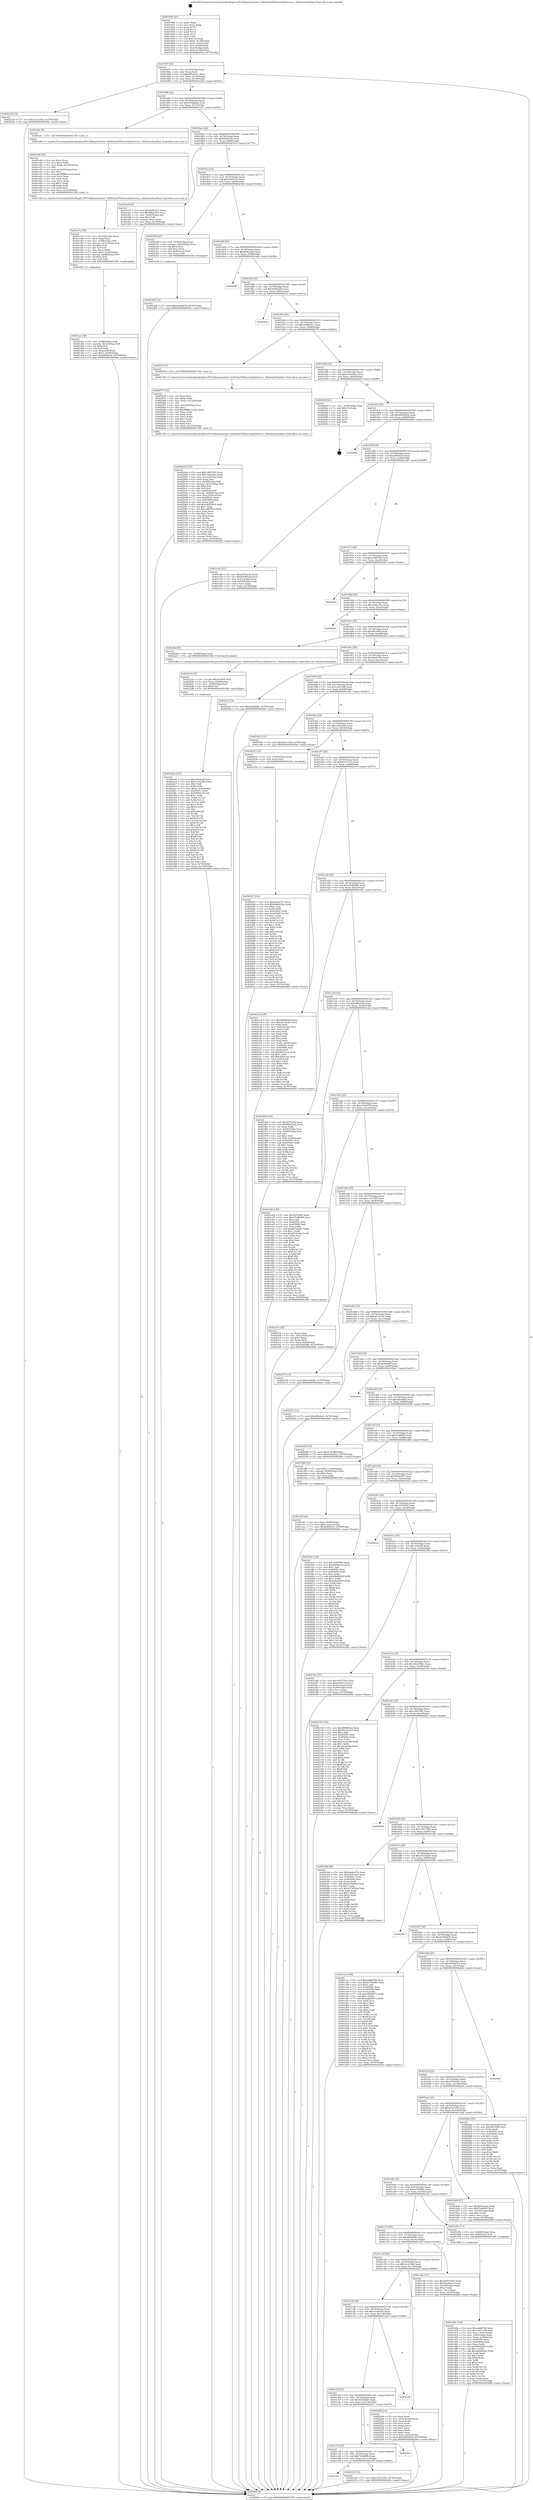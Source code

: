 digraph "0x401850" {
  label = "0x401850 (/mnt/c/Users/mathe/Desktop/tcc/POCII/binaries/extr_SoftEtherVPNsrcCedarServer.c_SiIsAzureEnabled_Final-ollvm.out::main(0))"
  labelloc = "t"
  node[shape=record]

  Entry [label="",width=0.3,height=0.3,shape=circle,fillcolor=black,style=filled]
  "0x40187f" [label="{
     0x40187f [23]\l
     | [instrs]\l
     &nbsp;&nbsp;0x40187f \<+3\>: mov -0x70(%rbp),%eax\l
     &nbsp;&nbsp;0x401882 \<+2\>: mov %eax,%ecx\l
     &nbsp;&nbsp;0x401884 \<+6\>: sub $0x82f4d211,%ecx\l
     &nbsp;&nbsp;0x40188a \<+3\>: mov %eax,-0x74(%rbp)\l
     &nbsp;&nbsp;0x40188d \<+3\>: mov %ecx,-0x78(%rbp)\l
     &nbsp;&nbsp;0x401890 \<+6\>: je 000000000040223d \<main+0x9ed\>\l
  }"]
  "0x40223d" [label="{
     0x40223d [12]\l
     | [instrs]\l
     &nbsp;&nbsp;0x40223d \<+7\>: movl $0x5cc210a6,-0x70(%rbp)\l
     &nbsp;&nbsp;0x402244 \<+5\>: jmp 00000000004026fe \<main+0xeae\>\l
  }"]
  "0x401896" [label="{
     0x401896 [22]\l
     | [instrs]\l
     &nbsp;&nbsp;0x401896 \<+5\>: jmp 000000000040189b \<main+0x4b\>\l
     &nbsp;&nbsp;0x40189b \<+3\>: mov -0x74(%rbp),%eax\l
     &nbsp;&nbsp;0x40189e \<+5\>: sub $0x855d6aed,%eax\l
     &nbsp;&nbsp;0x4018a3 \<+3\>: mov %eax,-0x7c(%rbp)\l
     &nbsp;&nbsp;0x4018a6 \<+6\>: je 0000000000401e41 \<main+0x5f1\>\l
  }"]
  Exit [label="",width=0.3,height=0.3,shape=circle,fillcolor=black,style=filled,peripheries=2]
  "0x401e41" [label="{
     0x401e41 [5]\l
     | [instrs]\l
     &nbsp;&nbsp;0x401e41 \<+5\>: call 0000000000401160 \<next_i\>\l
     | [calls]\l
     &nbsp;&nbsp;0x401160 \{1\} (/mnt/c/Users/mathe/Desktop/tcc/POCII/binaries/extr_SoftEtherVPNsrcCedarServer.c_SiIsAzureEnabled_Final-ollvm.out::next_i)\l
  }"]
  "0x4018ac" [label="{
     0x4018ac [22]\l
     | [instrs]\l
     &nbsp;&nbsp;0x4018ac \<+5\>: jmp 00000000004018b1 \<main+0x61\>\l
     &nbsp;&nbsp;0x4018b1 \<+3\>: mov -0x74(%rbp),%eax\l
     &nbsp;&nbsp;0x4018b4 \<+5\>: sub $0x856e53f2,%eax\l
     &nbsp;&nbsp;0x4018b9 \<+3\>: mov %eax,-0x80(%rbp)\l
     &nbsp;&nbsp;0x4018bc \<+6\>: je 0000000000401fc9 \<main+0x779\>\l
  }"]
  "0x402441" [label="{
     0x402441 [142]\l
     | [instrs]\l
     &nbsp;&nbsp;0x402441 \<+5\>: mov $0xababe37e,%ecx\l
     &nbsp;&nbsp;0x402446 \<+5\>: mov $0xb8a4930e,%edx\l
     &nbsp;&nbsp;0x40244b \<+3\>: mov $0x1,%sil\l
     &nbsp;&nbsp;0x40244e \<+3\>: xor %r8d,%r8d\l
     &nbsp;&nbsp;0x402451 \<+8\>: mov 0x40505c,%r9d\l
     &nbsp;&nbsp;0x402459 \<+8\>: mov 0x405060,%r10d\l
     &nbsp;&nbsp;0x402461 \<+4\>: sub $0x1,%r8d\l
     &nbsp;&nbsp;0x402465 \<+3\>: mov %r9d,%r11d\l
     &nbsp;&nbsp;0x402468 \<+3\>: add %r8d,%r11d\l
     &nbsp;&nbsp;0x40246b \<+4\>: imul %r11d,%r9d\l
     &nbsp;&nbsp;0x40246f \<+4\>: and $0x1,%r9d\l
     &nbsp;&nbsp;0x402473 \<+4\>: cmp $0x0,%r9d\l
     &nbsp;&nbsp;0x402477 \<+3\>: sete %bl\l
     &nbsp;&nbsp;0x40247a \<+4\>: cmp $0xa,%r10d\l
     &nbsp;&nbsp;0x40247e \<+4\>: setl %r14b\l
     &nbsp;&nbsp;0x402482 \<+3\>: mov %bl,%r15b\l
     &nbsp;&nbsp;0x402485 \<+4\>: xor $0xff,%r15b\l
     &nbsp;&nbsp;0x402489 \<+3\>: mov %r14b,%r12b\l
     &nbsp;&nbsp;0x40248c \<+4\>: xor $0xff,%r12b\l
     &nbsp;&nbsp;0x402490 \<+4\>: xor $0x1,%sil\l
     &nbsp;&nbsp;0x402494 \<+3\>: mov %r15b,%r13b\l
     &nbsp;&nbsp;0x402497 \<+4\>: and $0xff,%r13b\l
     &nbsp;&nbsp;0x40249b \<+3\>: and %sil,%bl\l
     &nbsp;&nbsp;0x40249e \<+3\>: mov %r12b,%al\l
     &nbsp;&nbsp;0x4024a1 \<+2\>: and $0xff,%al\l
     &nbsp;&nbsp;0x4024a3 \<+3\>: and %sil,%r14b\l
     &nbsp;&nbsp;0x4024a6 \<+3\>: or %bl,%r13b\l
     &nbsp;&nbsp;0x4024a9 \<+3\>: or %r14b,%al\l
     &nbsp;&nbsp;0x4024ac \<+3\>: xor %al,%r13b\l
     &nbsp;&nbsp;0x4024af \<+3\>: or %r12b,%r15b\l
     &nbsp;&nbsp;0x4024b2 \<+4\>: xor $0xff,%r15b\l
     &nbsp;&nbsp;0x4024b6 \<+4\>: or $0x1,%sil\l
     &nbsp;&nbsp;0x4024ba \<+3\>: and %sil,%r15b\l
     &nbsp;&nbsp;0x4024bd \<+3\>: or %r15b,%r13b\l
     &nbsp;&nbsp;0x4024c0 \<+4\>: test $0x1,%r13b\l
     &nbsp;&nbsp;0x4024c4 \<+3\>: cmovne %edx,%ecx\l
     &nbsp;&nbsp;0x4024c7 \<+3\>: mov %ecx,-0x70(%rbp)\l
     &nbsp;&nbsp;0x4024ca \<+5\>: jmp 00000000004026fe \<main+0xeae\>\l
  }"]
  "0x401fc9" [label="{
     0x401fc9 [27]\l
     | [instrs]\l
     &nbsp;&nbsp;0x401fc9 \<+5\>: mov $0x82f4d211,%eax\l
     &nbsp;&nbsp;0x401fce \<+5\>: mov $0xf5b8c097,%ecx\l
     &nbsp;&nbsp;0x401fd3 \<+3\>: mov -0x29(%rbp),%dl\l
     &nbsp;&nbsp;0x401fd6 \<+3\>: test $0x1,%dl\l
     &nbsp;&nbsp;0x401fd9 \<+3\>: cmovne %ecx,%eax\l
     &nbsp;&nbsp;0x401fdc \<+3\>: mov %eax,-0x70(%rbp)\l
     &nbsp;&nbsp;0x401fdf \<+5\>: jmp 00000000004026fe \<main+0xeae\>\l
  }"]
  "0x4018c2" [label="{
     0x4018c2 [25]\l
     | [instrs]\l
     &nbsp;&nbsp;0x4018c2 \<+5\>: jmp 00000000004018c7 \<main+0x77\>\l
     &nbsp;&nbsp;0x4018c7 \<+3\>: mov -0x74(%rbp),%eax\l
     &nbsp;&nbsp;0x4018ca \<+5\>: sub $0x8cb3f13a,%eax\l
     &nbsp;&nbsp;0x4018cf \<+6\>: mov %eax,-0x84(%rbp)\l
     &nbsp;&nbsp;0x4018d5 \<+6\>: je 000000000040239d \<main+0xb4d\>\l
  }"]
  "0x4023b8" [label="{
     0x4023b8 [12]\l
     | [instrs]\l
     &nbsp;&nbsp;0x4023b8 \<+7\>: movl $0xe042d07b,-0x70(%rbp)\l
     &nbsp;&nbsp;0x4023bf \<+5\>: jmp 00000000004026fe \<main+0xeae\>\l
  }"]
  "0x40239d" [label="{
     0x40239d [27]\l
     | [instrs]\l
     &nbsp;&nbsp;0x40239d \<+4\>: mov -0x58(%rbp),%rax\l
     &nbsp;&nbsp;0x4023a1 \<+4\>: movslq -0x6c(%rbp),%rcx\l
     &nbsp;&nbsp;0x4023a5 \<+4\>: shl $0x4,%rcx\l
     &nbsp;&nbsp;0x4023a9 \<+3\>: add %rcx,%rax\l
     &nbsp;&nbsp;0x4023ac \<+4\>: mov 0x8(%rax),%rax\l
     &nbsp;&nbsp;0x4023b0 \<+3\>: mov %rax,%rdi\l
     &nbsp;&nbsp;0x4023b3 \<+5\>: call 0000000000401030 \<free@plt\>\l
     | [calls]\l
     &nbsp;&nbsp;0x401030 \{1\} (unknown)\l
  }"]
  "0x4018db" [label="{
     0x4018db [25]\l
     | [instrs]\l
     &nbsp;&nbsp;0x4018db \<+5\>: jmp 00000000004018e0 \<main+0x90\>\l
     &nbsp;&nbsp;0x4018e0 \<+3\>: mov -0x74(%rbp),%eax\l
     &nbsp;&nbsp;0x4018e3 \<+5\>: sub $0x8e8ceead,%eax\l
     &nbsp;&nbsp;0x4018e8 \<+6\>: mov %eax,-0x88(%rbp)\l
     &nbsp;&nbsp;0x4018ee \<+6\>: je 00000000004024db \<main+0xc8b\>\l
  }"]
  "0x4022dd" [label="{
     0x4022dd [153]\l
     | [instrs]\l
     &nbsp;&nbsp;0x4022dd \<+5\>: mov $0xeb44eeff,%esi\l
     &nbsp;&nbsp;0x4022e2 \<+5\>: mov $0xe1c51f05,%ecx\l
     &nbsp;&nbsp;0x4022e7 \<+2\>: mov $0x1,%dl\l
     &nbsp;&nbsp;0x4022e9 \<+3\>: xor %r8d,%r8d\l
     &nbsp;&nbsp;0x4022ec \<+7\>: movl $0x0,-0x6c(%rbp)\l
     &nbsp;&nbsp;0x4022f3 \<+8\>: mov 0x40505c,%r9d\l
     &nbsp;&nbsp;0x4022fb \<+8\>: mov 0x405060,%r10d\l
     &nbsp;&nbsp;0x402303 \<+4\>: sub $0x1,%r8d\l
     &nbsp;&nbsp;0x402307 \<+3\>: mov %r9d,%r11d\l
     &nbsp;&nbsp;0x40230a \<+3\>: add %r8d,%r11d\l
     &nbsp;&nbsp;0x40230d \<+4\>: imul %r11d,%r9d\l
     &nbsp;&nbsp;0x402311 \<+4\>: and $0x1,%r9d\l
     &nbsp;&nbsp;0x402315 \<+4\>: cmp $0x0,%r9d\l
     &nbsp;&nbsp;0x402319 \<+3\>: sete %bl\l
     &nbsp;&nbsp;0x40231c \<+4\>: cmp $0xa,%r10d\l
     &nbsp;&nbsp;0x402320 \<+4\>: setl %r14b\l
     &nbsp;&nbsp;0x402324 \<+3\>: mov %bl,%r15b\l
     &nbsp;&nbsp;0x402327 \<+4\>: xor $0xff,%r15b\l
     &nbsp;&nbsp;0x40232b \<+3\>: mov %r14b,%r12b\l
     &nbsp;&nbsp;0x40232e \<+4\>: xor $0xff,%r12b\l
     &nbsp;&nbsp;0x402332 \<+3\>: xor $0x1,%dl\l
     &nbsp;&nbsp;0x402335 \<+3\>: mov %r15b,%r13b\l
     &nbsp;&nbsp;0x402338 \<+4\>: and $0xff,%r13b\l
     &nbsp;&nbsp;0x40233c \<+2\>: and %dl,%bl\l
     &nbsp;&nbsp;0x40233e \<+3\>: mov %r12b,%dil\l
     &nbsp;&nbsp;0x402341 \<+4\>: and $0xff,%dil\l
     &nbsp;&nbsp;0x402345 \<+3\>: and %dl,%r14b\l
     &nbsp;&nbsp;0x402348 \<+3\>: or %bl,%r13b\l
     &nbsp;&nbsp;0x40234b \<+3\>: or %r14b,%dil\l
     &nbsp;&nbsp;0x40234e \<+3\>: xor %dil,%r13b\l
     &nbsp;&nbsp;0x402351 \<+3\>: or %r12b,%r15b\l
     &nbsp;&nbsp;0x402354 \<+4\>: xor $0xff,%r15b\l
     &nbsp;&nbsp;0x402358 \<+3\>: or $0x1,%dl\l
     &nbsp;&nbsp;0x40235b \<+3\>: and %dl,%r15b\l
     &nbsp;&nbsp;0x40235e \<+3\>: or %r15b,%r13b\l
     &nbsp;&nbsp;0x402361 \<+4\>: test $0x1,%r13b\l
     &nbsp;&nbsp;0x402365 \<+3\>: cmovne %ecx,%esi\l
     &nbsp;&nbsp;0x402368 \<+3\>: mov %esi,-0x70(%rbp)\l
     &nbsp;&nbsp;0x40236b \<+6\>: mov %eax,-0x130(%rbp)\l
     &nbsp;&nbsp;0x402371 \<+5\>: jmp 00000000004026fe \<main+0xeae\>\l
  }"]
  "0x4024db" [label="{
     0x4024db\l
  }", style=dashed]
  "0x4018f4" [label="{
     0x4018f4 [25]\l
     | [instrs]\l
     &nbsp;&nbsp;0x4018f4 \<+5\>: jmp 00000000004018f9 \<main+0xa9\>\l
     &nbsp;&nbsp;0x4018f9 \<+3\>: mov -0x74(%rbp),%eax\l
     &nbsp;&nbsp;0x4018fc \<+5\>: sub $0x92802bfd,%eax\l
     &nbsp;&nbsp;0x401901 \<+6\>: mov %eax,-0x8c(%rbp)\l
     &nbsp;&nbsp;0x401907 \<+6\>: je 00000000004025ca \<main+0xd7a\>\l
  }"]
  "0x4022c6" [label="{
     0x4022c6 [23]\l
     | [instrs]\l
     &nbsp;&nbsp;0x4022c6 \<+10\>: movabs $0x4030b6,%rdi\l
     &nbsp;&nbsp;0x4022d0 \<+3\>: mov %eax,-0x68(%rbp)\l
     &nbsp;&nbsp;0x4022d3 \<+3\>: mov -0x68(%rbp),%esi\l
     &nbsp;&nbsp;0x4022d6 \<+2\>: mov $0x0,%al\l
     &nbsp;&nbsp;0x4022d8 \<+5\>: call 0000000000401040 \<printf@plt\>\l
     | [calls]\l
     &nbsp;&nbsp;0x401040 \{1\} (unknown)\l
  }"]
  "0x4025ca" [label="{
     0x4025ca\l
  }", style=dashed]
  "0x40190d" [label="{
     0x40190d [25]\l
     | [instrs]\l
     &nbsp;&nbsp;0x40190d \<+5\>: jmp 0000000000401912 \<main+0xc2\>\l
     &nbsp;&nbsp;0x401912 \<+3\>: mov -0x74(%rbp),%eax\l
     &nbsp;&nbsp;0x401915 \<+5\>: sub $0x9299b21e,%eax\l
     &nbsp;&nbsp;0x40191a \<+6\>: mov %eax,-0x90(%rbp)\l
     &nbsp;&nbsp;0x401920 \<+6\>: je 0000000000402074 \<main+0x824\>\l
  }"]
  "0x401c91" [label="{
     0x401c91\l
  }", style=dashed]
  "0x402074" [label="{
     0x402074 [5]\l
     | [instrs]\l
     &nbsp;&nbsp;0x402074 \<+5\>: call 0000000000401160 \<next_i\>\l
     | [calls]\l
     &nbsp;&nbsp;0x401160 \{1\} (/mnt/c/Users/mathe/Desktop/tcc/POCII/binaries/extr_SoftEtherVPNsrcCedarServer.c_SiIsAzureEnabled_Final-ollvm.out::next_i)\l
  }"]
  "0x401926" [label="{
     0x401926 [25]\l
     | [instrs]\l
     &nbsp;&nbsp;0x401926 \<+5\>: jmp 000000000040192b \<main+0xdb\>\l
     &nbsp;&nbsp;0x40192b \<+3\>: mov -0x74(%rbp),%eax\l
     &nbsp;&nbsp;0x40192e \<+5\>: sub $0x933e662a,%eax\l
     &nbsp;&nbsp;0x401933 \<+6\>: mov %eax,-0x94(%rbp)\l
     &nbsp;&nbsp;0x401939 \<+6\>: je 00000000004025e9 \<main+0xd99\>\l
  }"]
  "0x402128" [label="{
     0x402128 [12]\l
     | [instrs]\l
     &nbsp;&nbsp;0x402128 \<+7\>: movl $0x142319b1,-0x70(%rbp)\l
     &nbsp;&nbsp;0x40212f \<+5\>: jmp 00000000004026fe \<main+0xeae\>\l
  }"]
  "0x4025e9" [label="{
     0x4025e9 [21]\l
     | [instrs]\l
     &nbsp;&nbsp;0x4025e9 \<+3\>: mov -0x38(%rbp),%eax\l
     &nbsp;&nbsp;0x4025ec \<+7\>: add $0x118,%rsp\l
     &nbsp;&nbsp;0x4025f3 \<+1\>: pop %rbx\l
     &nbsp;&nbsp;0x4025f4 \<+2\>: pop %r12\l
     &nbsp;&nbsp;0x4025f6 \<+2\>: pop %r13\l
     &nbsp;&nbsp;0x4025f8 \<+2\>: pop %r14\l
     &nbsp;&nbsp;0x4025fa \<+2\>: pop %r15\l
     &nbsp;&nbsp;0x4025fc \<+1\>: pop %rbp\l
     &nbsp;&nbsp;0x4025fd \<+1\>: ret\l
  }"]
  "0x40193f" [label="{
     0x40193f [25]\l
     | [instrs]\l
     &nbsp;&nbsp;0x40193f \<+5\>: jmp 0000000000401944 \<main+0xf4\>\l
     &nbsp;&nbsp;0x401944 \<+3\>: mov -0x74(%rbp),%eax\l
     &nbsp;&nbsp;0x401947 \<+5\>: sub $0x998969a2,%eax\l
     &nbsp;&nbsp;0x40194c \<+6\>: mov %eax,-0x98(%rbp)\l
     &nbsp;&nbsp;0x401952 \<+6\>: je 0000000000402682 \<main+0xe32\>\l
  }"]
  "0x401c78" [label="{
     0x401c78 [25]\l
     | [instrs]\l
     &nbsp;&nbsp;0x401c78 \<+5\>: jmp 0000000000401c7d \<main+0x42d\>\l
     &nbsp;&nbsp;0x401c7d \<+3\>: mov -0x74(%rbp),%eax\l
     &nbsp;&nbsp;0x401c80 \<+5\>: sub $0x72bb98fe,%eax\l
     &nbsp;&nbsp;0x401c85 \<+6\>: mov %eax,-0x11c(%rbp)\l
     &nbsp;&nbsp;0x401c8b \<+6\>: je 0000000000402128 \<main+0x8d8\>\l
  }"]
  "0x402682" [label="{
     0x402682\l
  }", style=dashed]
  "0x401958" [label="{
     0x401958 [25]\l
     | [instrs]\l
     &nbsp;&nbsp;0x401958 \<+5\>: jmp 000000000040195d \<main+0x10d\>\l
     &nbsp;&nbsp;0x40195d \<+3\>: mov -0x74(%rbp),%eax\l
     &nbsp;&nbsp;0x401960 \<+5\>: sub $0xa0f65216,%eax\l
     &nbsp;&nbsp;0x401965 \<+6\>: mov %eax,-0x9c(%rbp)\l
     &nbsp;&nbsp;0x40196b \<+6\>: je 0000000000401e26 \<main+0x5d6\>\l
  }"]
  "0x4024e7" [label="{
     0x4024e7\l
  }", style=dashed]
  "0x401e26" [label="{
     0x401e26 [27]\l
     | [instrs]\l
     &nbsp;&nbsp;0x401e26 \<+5\>: mov $0x447bdc8c,%eax\l
     &nbsp;&nbsp;0x401e2b \<+5\>: mov $0x855d6aed,%ecx\l
     &nbsp;&nbsp;0x401e30 \<+3\>: mov -0x5c(%rbp),%edx\l
     &nbsp;&nbsp;0x401e33 \<+3\>: cmp -0x50(%rbp),%edx\l
     &nbsp;&nbsp;0x401e36 \<+3\>: cmovl %ecx,%eax\l
     &nbsp;&nbsp;0x401e39 \<+3\>: mov %eax,-0x70(%rbp)\l
     &nbsp;&nbsp;0x401e3c \<+5\>: jmp 00000000004026fe \<main+0xeae\>\l
  }"]
  "0x401971" [label="{
     0x401971 [25]\l
     | [instrs]\l
     &nbsp;&nbsp;0x401971 \<+5\>: jmp 0000000000401976 \<main+0x126\>\l
     &nbsp;&nbsp;0x401976 \<+3\>: mov -0x74(%rbp),%eax\l
     &nbsp;&nbsp;0x401979 \<+5\>: sub $0xaabfb790,%eax\l
     &nbsp;&nbsp;0x40197e \<+6\>: mov %eax,-0xa0(%rbp)\l
     &nbsp;&nbsp;0x401984 \<+6\>: je 00000000004025fe \<main+0xdae\>\l
  }"]
  "0x401c5f" [label="{
     0x401c5f [25]\l
     | [instrs]\l
     &nbsp;&nbsp;0x401c5f \<+5\>: jmp 0000000000401c64 \<main+0x414\>\l
     &nbsp;&nbsp;0x401c64 \<+3\>: mov -0x74(%rbp),%eax\l
     &nbsp;&nbsp;0x401c67 \<+5\>: sub $0x6c835a67,%eax\l
     &nbsp;&nbsp;0x401c6c \<+6\>: mov %eax,-0x118(%rbp)\l
     &nbsp;&nbsp;0x401c72 \<+6\>: je 00000000004024e7 \<main+0xc97\>\l
  }"]
  "0x4025fe" [label="{
     0x4025fe\l
  }", style=dashed]
  "0x40198a" [label="{
     0x40198a [25]\l
     | [instrs]\l
     &nbsp;&nbsp;0x40198a \<+5\>: jmp 000000000040198f \<main+0x13f\>\l
     &nbsp;&nbsp;0x40198f \<+3\>: mov -0x74(%rbp),%eax\l
     &nbsp;&nbsp;0x401992 \<+5\>: sub $0xababe37e,%eax\l
     &nbsp;&nbsp;0x401997 \<+6\>: mov %eax,-0xa4(%rbp)\l
     &nbsp;&nbsp;0x40199d \<+6\>: je 00000000004026da \<main+0xe8a\>\l
  }"]
  "0x401cb6" [label="{
     0x401cb6\l
  }", style=dashed]
  "0x4026da" [label="{
     0x4026da\l
  }", style=dashed]
  "0x4019a3" [label="{
     0x4019a3 [25]\l
     | [instrs]\l
     &nbsp;&nbsp;0x4019a3 \<+5\>: jmp 00000000004019a8 \<main+0x158\>\l
     &nbsp;&nbsp;0x4019a8 \<+3\>: mov -0x74(%rbp),%eax\l
     &nbsp;&nbsp;0x4019ab \<+5\>: sub $0xaf91d9bf,%eax\l
     &nbsp;&nbsp;0x4019b0 \<+6\>: mov %eax,-0xa8(%rbp)\l
     &nbsp;&nbsp;0x4019b6 \<+6\>: je 00000000004022bd \<main+0xa6d\>\l
  }"]
  "0x401c46" [label="{
     0x401c46 [25]\l
     | [instrs]\l
     &nbsp;&nbsp;0x401c46 \<+5\>: jmp 0000000000401c4b \<main+0x3fb\>\l
     &nbsp;&nbsp;0x401c4b \<+3\>: mov -0x74(%rbp),%eax\l
     &nbsp;&nbsp;0x401c4e \<+5\>: sub $0x5ea40ee0,%eax\l
     &nbsp;&nbsp;0x401c53 \<+6\>: mov %eax,-0x114(%rbp)\l
     &nbsp;&nbsp;0x401c59 \<+6\>: je 0000000000401cb6 \<main+0x466\>\l
  }"]
  "0x4022bd" [label="{
     0x4022bd [9]\l
     | [instrs]\l
     &nbsp;&nbsp;0x4022bd \<+4\>: mov -0x58(%rbp),%rdi\l
     &nbsp;&nbsp;0x4022c1 \<+5\>: call 00000000004015b0 \<SiIsAzureEnabled\>\l
     | [calls]\l
     &nbsp;&nbsp;0x4015b0 \{1\} (/mnt/c/Users/mathe/Desktop/tcc/POCII/binaries/extr_SoftEtherVPNsrcCedarServer.c_SiIsAzureEnabled_Final-ollvm.out::SiIsAzureEnabled)\l
  }"]
  "0x4019bc" [label="{
     0x4019bc [25]\l
     | [instrs]\l
     &nbsp;&nbsp;0x4019bc \<+5\>: jmp 00000000004019c1 \<main+0x171\>\l
     &nbsp;&nbsp;0x4019c1 \<+3\>: mov -0x74(%rbp),%eax\l
     &nbsp;&nbsp;0x4019c4 \<+5\>: sub $0xb8a4930e,%eax\l
     &nbsp;&nbsp;0x4019c9 \<+6\>: mov %eax,-0xac(%rbp)\l
     &nbsp;&nbsp;0x4019cf \<+6\>: je 00000000004024cf \<main+0xc7f\>\l
  }"]
  "0x402249" [label="{
     0x402249 [33]\l
     | [instrs]\l
     &nbsp;&nbsp;0x402249 \<+2\>: xor %eax,%eax\l
     &nbsp;&nbsp;0x40224b \<+3\>: mov -0x5c(%rbp),%ecx\l
     &nbsp;&nbsp;0x40224e \<+2\>: mov %eax,%edx\l
     &nbsp;&nbsp;0x402250 \<+2\>: sub %ecx,%edx\l
     &nbsp;&nbsp;0x402252 \<+2\>: mov %eax,%ecx\l
     &nbsp;&nbsp;0x402254 \<+3\>: sub $0x1,%ecx\l
     &nbsp;&nbsp;0x402257 \<+2\>: add %ecx,%edx\l
     &nbsp;&nbsp;0x402259 \<+2\>: sub %edx,%eax\l
     &nbsp;&nbsp;0x40225b \<+3\>: mov %eax,-0x5c(%rbp)\l
     &nbsp;&nbsp;0x40225e \<+7\>: movl $0xa0f65216,-0x70(%rbp)\l
     &nbsp;&nbsp;0x402265 \<+5\>: jmp 00000000004026fe \<main+0xeae\>\l
  }"]
  "0x4024cf" [label="{
     0x4024cf [12]\l
     | [instrs]\l
     &nbsp;&nbsp;0x4024cf \<+7\>: movl $0xef2ebbbe,-0x70(%rbp)\l
     &nbsp;&nbsp;0x4024d6 \<+5\>: jmp 00000000004026fe \<main+0xeae\>\l
  }"]
  "0x4019d5" [label="{
     0x4019d5 [25]\l
     | [instrs]\l
     &nbsp;&nbsp;0x4019d5 \<+5\>: jmp 00000000004019da \<main+0x18a\>\l
     &nbsp;&nbsp;0x4019da \<+3\>: mov -0x74(%rbp),%eax\l
     &nbsp;&nbsp;0x4019dd \<+5\>: sub $0xc247cef8,%eax\l
     &nbsp;&nbsp;0x4019e2 \<+6\>: mov %eax,-0xb0(%rbp)\l
     &nbsp;&nbsp;0x4019e8 \<+6\>: je 0000000000401dd1 \<main+0x581\>\l
  }"]
  "0x4020ad" [label="{
     0x4020ad [123]\l
     | [instrs]\l
     &nbsp;&nbsp;0x4020ad \<+5\>: mov $0x14907f05,%ecx\l
     &nbsp;&nbsp;0x4020b2 \<+5\>: mov $0x72bb98fe,%edx\l
     &nbsp;&nbsp;0x4020b7 \<+6\>: mov -0x12c(%rbp),%esi\l
     &nbsp;&nbsp;0x4020bd \<+3\>: imul %eax,%esi\l
     &nbsp;&nbsp;0x4020c0 \<+4\>: mov -0x58(%rbp),%r8\l
     &nbsp;&nbsp;0x4020c4 \<+4\>: movslq -0x5c(%rbp),%r9\l
     &nbsp;&nbsp;0x4020c8 \<+4\>: shl $0x4,%r9\l
     &nbsp;&nbsp;0x4020cc \<+3\>: add %r9,%r8\l
     &nbsp;&nbsp;0x4020cf \<+4\>: mov 0x8(%r8),%r8\l
     &nbsp;&nbsp;0x4020d3 \<+4\>: movslq -0x64(%rbp),%r9\l
     &nbsp;&nbsp;0x4020d7 \<+4\>: mov %esi,(%r8,%r9,4)\l
     &nbsp;&nbsp;0x4020db \<+7\>: mov 0x40505c,%eax\l
     &nbsp;&nbsp;0x4020e2 \<+7\>: mov 0x405060,%esi\l
     &nbsp;&nbsp;0x4020e9 \<+2\>: mov %eax,%edi\l
     &nbsp;&nbsp;0x4020eb \<+6\>: add $0xc48959c8,%edi\l
     &nbsp;&nbsp;0x4020f1 \<+3\>: sub $0x1,%edi\l
     &nbsp;&nbsp;0x4020f4 \<+6\>: sub $0xc48959c8,%edi\l
     &nbsp;&nbsp;0x4020fa \<+3\>: imul %edi,%eax\l
     &nbsp;&nbsp;0x4020fd \<+3\>: and $0x1,%eax\l
     &nbsp;&nbsp;0x402100 \<+3\>: cmp $0x0,%eax\l
     &nbsp;&nbsp;0x402103 \<+4\>: sete %r10b\l
     &nbsp;&nbsp;0x402107 \<+3\>: cmp $0xa,%esi\l
     &nbsp;&nbsp;0x40210a \<+4\>: setl %r11b\l
     &nbsp;&nbsp;0x40210e \<+3\>: mov %r10b,%bl\l
     &nbsp;&nbsp;0x402111 \<+3\>: and %r11b,%bl\l
     &nbsp;&nbsp;0x402114 \<+3\>: xor %r11b,%r10b\l
     &nbsp;&nbsp;0x402117 \<+3\>: or %r10b,%bl\l
     &nbsp;&nbsp;0x40211a \<+3\>: test $0x1,%bl\l
     &nbsp;&nbsp;0x40211d \<+3\>: cmovne %edx,%ecx\l
     &nbsp;&nbsp;0x402120 \<+3\>: mov %ecx,-0x70(%rbp)\l
     &nbsp;&nbsp;0x402123 \<+5\>: jmp 00000000004026fe \<main+0xeae\>\l
  }"]
  "0x401dd1" [label="{
     0x401dd1 [12]\l
     | [instrs]\l
     &nbsp;&nbsp;0x401dd1 \<+7\>: movl $0x44ce729f,-0x70(%rbp)\l
     &nbsp;&nbsp;0x401dd8 \<+5\>: jmp 00000000004026fe \<main+0xeae\>\l
  }"]
  "0x4019ee" [label="{
     0x4019ee [25]\l
     | [instrs]\l
     &nbsp;&nbsp;0x4019ee \<+5\>: jmp 00000000004019f3 \<main+0x1a3\>\l
     &nbsp;&nbsp;0x4019f3 \<+3\>: mov -0x74(%rbp),%eax\l
     &nbsp;&nbsp;0x4019f6 \<+5\>: sub $0xc5e63ed2,%eax\l
     &nbsp;&nbsp;0x4019fb \<+6\>: mov %eax,-0xb4(%rbp)\l
     &nbsp;&nbsp;0x401a01 \<+6\>: je 0000000000402435 \<main+0xbe5\>\l
  }"]
  "0x402079" [label="{
     0x402079 [52]\l
     | [instrs]\l
     &nbsp;&nbsp;0x402079 \<+2\>: xor %ecx,%ecx\l
     &nbsp;&nbsp;0x40207b \<+5\>: mov $0x2,%edx\l
     &nbsp;&nbsp;0x402080 \<+6\>: mov %edx,-0x128(%rbp)\l
     &nbsp;&nbsp;0x402086 \<+1\>: cltd\l
     &nbsp;&nbsp;0x402087 \<+6\>: mov -0x128(%rbp),%esi\l
     &nbsp;&nbsp;0x40208d \<+2\>: idiv %esi\l
     &nbsp;&nbsp;0x40208f \<+6\>: imul $0xfffffffe,%edx,%edx\l
     &nbsp;&nbsp;0x402095 \<+2\>: mov %ecx,%edi\l
     &nbsp;&nbsp;0x402097 \<+2\>: sub %edx,%edi\l
     &nbsp;&nbsp;0x402099 \<+2\>: mov %ecx,%edx\l
     &nbsp;&nbsp;0x40209b \<+3\>: sub $0x1,%edx\l
     &nbsp;&nbsp;0x40209e \<+2\>: add %edx,%edi\l
     &nbsp;&nbsp;0x4020a0 \<+2\>: sub %edi,%ecx\l
     &nbsp;&nbsp;0x4020a2 \<+6\>: mov %ecx,-0x12c(%rbp)\l
     &nbsp;&nbsp;0x4020a8 \<+5\>: call 0000000000401160 \<next_i\>\l
     | [calls]\l
     &nbsp;&nbsp;0x401160 \{1\} (/mnt/c/Users/mathe/Desktop/tcc/POCII/binaries/extr_SoftEtherVPNsrcCedarServer.c_SiIsAzureEnabled_Final-ollvm.out::next_i)\l
  }"]
  "0x402435" [label="{
     0x402435 [12]\l
     | [instrs]\l
     &nbsp;&nbsp;0x402435 \<+4\>: mov -0x58(%rbp),%rax\l
     &nbsp;&nbsp;0x402439 \<+3\>: mov %rax,%rdi\l
     &nbsp;&nbsp;0x40243c \<+5\>: call 0000000000401030 \<free@plt\>\l
     | [calls]\l
     &nbsp;&nbsp;0x401030 \{1\} (unknown)\l
  }"]
  "0x401a07" [label="{
     0x401a07 [25]\l
     | [instrs]\l
     &nbsp;&nbsp;0x401a07 \<+5\>: jmp 0000000000401a0c \<main+0x1bc\>\l
     &nbsp;&nbsp;0x401a0c \<+3\>: mov -0x74(%rbp),%eax\l
     &nbsp;&nbsp;0x401a0f \<+5\>: sub $0xd5a73312,%eax\l
     &nbsp;&nbsp;0x401a14 \<+6\>: mov %eax,-0xb8(%rbp)\l
     &nbsp;&nbsp;0x401a1a \<+6\>: je 00000000004021c4 \<main+0x974\>\l
  }"]
  "0x401eac" [label="{
     0x401eac [38]\l
     | [instrs]\l
     &nbsp;&nbsp;0x401eac \<+4\>: mov -0x58(%rbp),%rdi\l
     &nbsp;&nbsp;0x401eb0 \<+4\>: movslq -0x5c(%rbp),%r8\l
     &nbsp;&nbsp;0x401eb4 \<+4\>: shl $0x4,%r8\l
     &nbsp;&nbsp;0x401eb8 \<+3\>: add %r8,%rdi\l
     &nbsp;&nbsp;0x401ebb \<+4\>: mov %rax,0x8(%rdi)\l
     &nbsp;&nbsp;0x401ebf \<+7\>: movl $0x0,-0x64(%rbp)\l
     &nbsp;&nbsp;0x401ec6 \<+7\>: movl $0xdf8efac8,-0x70(%rbp)\l
     &nbsp;&nbsp;0x401ecd \<+5\>: jmp 00000000004026fe \<main+0xeae\>\l
  }"]
  "0x4021c4" [label="{
     0x4021c4 [109]\l
     | [instrs]\l
     &nbsp;&nbsp;0x4021c4 \<+5\>: mov $0x998969a2,%eax\l
     &nbsp;&nbsp;0x4021c9 \<+5\>: mov $0xe8116c4c,%ecx\l
     &nbsp;&nbsp;0x4021ce \<+2\>: xor %edx,%edx\l
     &nbsp;&nbsp;0x4021d0 \<+3\>: mov -0x64(%rbp),%esi\l
     &nbsp;&nbsp;0x4021d3 \<+2\>: mov %edx,%edi\l
     &nbsp;&nbsp;0x4021d5 \<+2\>: sub %esi,%edi\l
     &nbsp;&nbsp;0x4021d7 \<+2\>: mov %edx,%esi\l
     &nbsp;&nbsp;0x4021d9 \<+3\>: sub $0x1,%esi\l
     &nbsp;&nbsp;0x4021dc \<+2\>: add %esi,%edi\l
     &nbsp;&nbsp;0x4021de \<+2\>: sub %edi,%edx\l
     &nbsp;&nbsp;0x4021e0 \<+3\>: mov %edx,-0x64(%rbp)\l
     &nbsp;&nbsp;0x4021e3 \<+7\>: mov 0x40505c,%edx\l
     &nbsp;&nbsp;0x4021ea \<+7\>: mov 0x405060,%esi\l
     &nbsp;&nbsp;0x4021f1 \<+2\>: mov %edx,%edi\l
     &nbsp;&nbsp;0x4021f3 \<+6\>: sub $0xe824ccae,%edi\l
     &nbsp;&nbsp;0x4021f9 \<+3\>: sub $0x1,%edi\l
     &nbsp;&nbsp;0x4021fc \<+6\>: add $0xe824ccae,%edi\l
     &nbsp;&nbsp;0x402202 \<+3\>: imul %edi,%edx\l
     &nbsp;&nbsp;0x402205 \<+3\>: and $0x1,%edx\l
     &nbsp;&nbsp;0x402208 \<+3\>: cmp $0x0,%edx\l
     &nbsp;&nbsp;0x40220b \<+4\>: sete %r8b\l
     &nbsp;&nbsp;0x40220f \<+3\>: cmp $0xa,%esi\l
     &nbsp;&nbsp;0x402212 \<+4\>: setl %r9b\l
     &nbsp;&nbsp;0x402216 \<+3\>: mov %r8b,%r10b\l
     &nbsp;&nbsp;0x402219 \<+3\>: and %r9b,%r10b\l
     &nbsp;&nbsp;0x40221c \<+3\>: xor %r9b,%r8b\l
     &nbsp;&nbsp;0x40221f \<+3\>: or %r8b,%r10b\l
     &nbsp;&nbsp;0x402222 \<+4\>: test $0x1,%r10b\l
     &nbsp;&nbsp;0x402226 \<+3\>: cmovne %ecx,%eax\l
     &nbsp;&nbsp;0x402229 \<+3\>: mov %eax,-0x70(%rbp)\l
     &nbsp;&nbsp;0x40222c \<+5\>: jmp 00000000004026fe \<main+0xeae\>\l
  }"]
  "0x401a20" [label="{
     0x401a20 [25]\l
     | [instrs]\l
     &nbsp;&nbsp;0x401a20 \<+5\>: jmp 0000000000401a25 \<main+0x1d5\>\l
     &nbsp;&nbsp;0x401a25 \<+3\>: mov -0x74(%rbp),%eax\l
     &nbsp;&nbsp;0x401a28 \<+5\>: sub $0xd7e86485,%eax\l
     &nbsp;&nbsp;0x401a2d \<+6\>: mov %eax,-0xbc(%rbp)\l
     &nbsp;&nbsp;0x401a33 \<+6\>: je 0000000000401f62 \<main+0x712\>\l
  }"]
  "0x401e7a" [label="{
     0x401e7a [50]\l
     | [instrs]\l
     &nbsp;&nbsp;0x401e7a \<+6\>: mov -0x124(%rbp),%ecx\l
     &nbsp;&nbsp;0x401e80 \<+3\>: imul %eax,%ecx\l
     &nbsp;&nbsp;0x401e83 \<+4\>: mov -0x58(%rbp),%r8\l
     &nbsp;&nbsp;0x401e87 \<+4\>: movslq -0x5c(%rbp),%r9\l
     &nbsp;&nbsp;0x401e8b \<+4\>: shl $0x4,%r9\l
     &nbsp;&nbsp;0x401e8f \<+3\>: add %r9,%r8\l
     &nbsp;&nbsp;0x401e92 \<+3\>: mov %ecx,(%r8)\l
     &nbsp;&nbsp;0x401e95 \<+7\>: movl $0x1,-0x60(%rbp)\l
     &nbsp;&nbsp;0x401e9c \<+4\>: movslq -0x60(%rbp),%r8\l
     &nbsp;&nbsp;0x401ea0 \<+4\>: shl $0x2,%r8\l
     &nbsp;&nbsp;0x401ea4 \<+3\>: mov %r8,%rdi\l
     &nbsp;&nbsp;0x401ea7 \<+5\>: call 0000000000401050 \<malloc@plt\>\l
     | [calls]\l
     &nbsp;&nbsp;0x401050 \{1\} (unknown)\l
  }"]
  "0x401f62" [label="{
     0x401f62 [103]\l
     | [instrs]\l
     &nbsp;&nbsp;0x401f62 \<+5\>: mov $0x3b7b504,%eax\l
     &nbsp;&nbsp;0x401f67 \<+5\>: mov $0x856e53f2,%ecx\l
     &nbsp;&nbsp;0x401f6c \<+2\>: xor %edx,%edx\l
     &nbsp;&nbsp;0x401f6e \<+3\>: mov -0x64(%rbp),%esi\l
     &nbsp;&nbsp;0x401f71 \<+3\>: cmp -0x60(%rbp),%esi\l
     &nbsp;&nbsp;0x401f74 \<+4\>: setl %dil\l
     &nbsp;&nbsp;0x401f78 \<+4\>: and $0x1,%dil\l
     &nbsp;&nbsp;0x401f7c \<+4\>: mov %dil,-0x29(%rbp)\l
     &nbsp;&nbsp;0x401f80 \<+7\>: mov 0x40505c,%esi\l
     &nbsp;&nbsp;0x401f87 \<+8\>: mov 0x405060,%r8d\l
     &nbsp;&nbsp;0x401f8f \<+3\>: sub $0x1,%edx\l
     &nbsp;&nbsp;0x401f92 \<+3\>: mov %esi,%r9d\l
     &nbsp;&nbsp;0x401f95 \<+3\>: add %edx,%r9d\l
     &nbsp;&nbsp;0x401f98 \<+4\>: imul %r9d,%esi\l
     &nbsp;&nbsp;0x401f9c \<+3\>: and $0x1,%esi\l
     &nbsp;&nbsp;0x401f9f \<+3\>: cmp $0x0,%esi\l
     &nbsp;&nbsp;0x401fa2 \<+4\>: sete %dil\l
     &nbsp;&nbsp;0x401fa6 \<+4\>: cmp $0xa,%r8d\l
     &nbsp;&nbsp;0x401faa \<+4\>: setl %r10b\l
     &nbsp;&nbsp;0x401fae \<+3\>: mov %dil,%r11b\l
     &nbsp;&nbsp;0x401fb1 \<+3\>: and %r10b,%r11b\l
     &nbsp;&nbsp;0x401fb4 \<+3\>: xor %r10b,%dil\l
     &nbsp;&nbsp;0x401fb7 \<+3\>: or %dil,%r11b\l
     &nbsp;&nbsp;0x401fba \<+4\>: test $0x1,%r11b\l
     &nbsp;&nbsp;0x401fbe \<+3\>: cmovne %ecx,%eax\l
     &nbsp;&nbsp;0x401fc1 \<+3\>: mov %eax,-0x70(%rbp)\l
     &nbsp;&nbsp;0x401fc4 \<+5\>: jmp 00000000004026fe \<main+0xeae\>\l
  }"]
  "0x401a39" [label="{
     0x401a39 [25]\l
     | [instrs]\l
     &nbsp;&nbsp;0x401a39 \<+5\>: jmp 0000000000401a3e \<main+0x1ee\>\l
     &nbsp;&nbsp;0x401a3e \<+3\>: mov -0x74(%rbp),%eax\l
     &nbsp;&nbsp;0x401a41 \<+5\>: sub $0xdf8efac8,%eax\l
     &nbsp;&nbsp;0x401a46 \<+6\>: mov %eax,-0xc0(%rbp)\l
     &nbsp;&nbsp;0x401a4c \<+6\>: je 0000000000401ed2 \<main+0x682\>\l
  }"]
  "0x401e46" [label="{
     0x401e46 [52]\l
     | [instrs]\l
     &nbsp;&nbsp;0x401e46 \<+2\>: xor %ecx,%ecx\l
     &nbsp;&nbsp;0x401e48 \<+5\>: mov $0x2,%edx\l
     &nbsp;&nbsp;0x401e4d \<+6\>: mov %edx,-0x120(%rbp)\l
     &nbsp;&nbsp;0x401e53 \<+1\>: cltd\l
     &nbsp;&nbsp;0x401e54 \<+6\>: mov -0x120(%rbp),%esi\l
     &nbsp;&nbsp;0x401e5a \<+2\>: idiv %esi\l
     &nbsp;&nbsp;0x401e5c \<+6\>: imul $0xfffffffe,%edx,%edx\l
     &nbsp;&nbsp;0x401e62 \<+2\>: mov %ecx,%edi\l
     &nbsp;&nbsp;0x401e64 \<+2\>: sub %edx,%edi\l
     &nbsp;&nbsp;0x401e66 \<+2\>: mov %ecx,%edx\l
     &nbsp;&nbsp;0x401e68 \<+3\>: sub $0x1,%edx\l
     &nbsp;&nbsp;0x401e6b \<+2\>: add %edx,%edi\l
     &nbsp;&nbsp;0x401e6d \<+2\>: sub %edi,%ecx\l
     &nbsp;&nbsp;0x401e6f \<+6\>: mov %ecx,-0x124(%rbp)\l
     &nbsp;&nbsp;0x401e75 \<+5\>: call 0000000000401160 \<next_i\>\l
     | [calls]\l
     &nbsp;&nbsp;0x401160 \{1\} (/mnt/c/Users/mathe/Desktop/tcc/POCII/binaries/extr_SoftEtherVPNsrcCedarServer.c_SiIsAzureEnabled_Final-ollvm.out::next_i)\l
  }"]
  "0x401ed2" [label="{
     0x401ed2 [144]\l
     | [instrs]\l
     &nbsp;&nbsp;0x401ed2 \<+5\>: mov $0x3b7b504,%eax\l
     &nbsp;&nbsp;0x401ed7 \<+5\>: mov $0xd7e86485,%ecx\l
     &nbsp;&nbsp;0x401edc \<+2\>: mov $0x1,%dl\l
     &nbsp;&nbsp;0x401ede \<+7\>: mov 0x40505c,%esi\l
     &nbsp;&nbsp;0x401ee5 \<+7\>: mov 0x405060,%edi\l
     &nbsp;&nbsp;0x401eec \<+3\>: mov %esi,%r8d\l
     &nbsp;&nbsp;0x401eef \<+7\>: add $0xb8726a9c,%r8d\l
     &nbsp;&nbsp;0x401ef6 \<+4\>: sub $0x1,%r8d\l
     &nbsp;&nbsp;0x401efa \<+7\>: sub $0xb8726a9c,%r8d\l
     &nbsp;&nbsp;0x401f01 \<+4\>: imul %r8d,%esi\l
     &nbsp;&nbsp;0x401f05 \<+3\>: and $0x1,%esi\l
     &nbsp;&nbsp;0x401f08 \<+3\>: cmp $0x0,%esi\l
     &nbsp;&nbsp;0x401f0b \<+4\>: sete %r9b\l
     &nbsp;&nbsp;0x401f0f \<+3\>: cmp $0xa,%edi\l
     &nbsp;&nbsp;0x401f12 \<+4\>: setl %r10b\l
     &nbsp;&nbsp;0x401f16 \<+3\>: mov %r9b,%r11b\l
     &nbsp;&nbsp;0x401f19 \<+4\>: xor $0xff,%r11b\l
     &nbsp;&nbsp;0x401f1d \<+3\>: mov %r10b,%bl\l
     &nbsp;&nbsp;0x401f20 \<+3\>: xor $0xff,%bl\l
     &nbsp;&nbsp;0x401f23 \<+3\>: xor $0x0,%dl\l
     &nbsp;&nbsp;0x401f26 \<+3\>: mov %r11b,%r14b\l
     &nbsp;&nbsp;0x401f29 \<+4\>: and $0x0,%r14b\l
     &nbsp;&nbsp;0x401f2d \<+3\>: and %dl,%r9b\l
     &nbsp;&nbsp;0x401f30 \<+3\>: mov %bl,%r15b\l
     &nbsp;&nbsp;0x401f33 \<+4\>: and $0x0,%r15b\l
     &nbsp;&nbsp;0x401f37 \<+3\>: and %dl,%r10b\l
     &nbsp;&nbsp;0x401f3a \<+3\>: or %r9b,%r14b\l
     &nbsp;&nbsp;0x401f3d \<+3\>: or %r10b,%r15b\l
     &nbsp;&nbsp;0x401f40 \<+3\>: xor %r15b,%r14b\l
     &nbsp;&nbsp;0x401f43 \<+3\>: or %bl,%r11b\l
     &nbsp;&nbsp;0x401f46 \<+4\>: xor $0xff,%r11b\l
     &nbsp;&nbsp;0x401f4a \<+3\>: or $0x0,%dl\l
     &nbsp;&nbsp;0x401f4d \<+3\>: and %dl,%r11b\l
     &nbsp;&nbsp;0x401f50 \<+3\>: or %r11b,%r14b\l
     &nbsp;&nbsp;0x401f53 \<+4\>: test $0x1,%r14b\l
     &nbsp;&nbsp;0x401f57 \<+3\>: cmovne %ecx,%eax\l
     &nbsp;&nbsp;0x401f5a \<+3\>: mov %eax,-0x70(%rbp)\l
     &nbsp;&nbsp;0x401f5d \<+5\>: jmp 00000000004026fe \<main+0xeae\>\l
  }"]
  "0x401a52" [label="{
     0x401a52 [25]\l
     | [instrs]\l
     &nbsp;&nbsp;0x401a52 \<+5\>: jmp 0000000000401a57 \<main+0x207\>\l
     &nbsp;&nbsp;0x401a57 \<+3\>: mov -0x74(%rbp),%eax\l
     &nbsp;&nbsp;0x401a5a \<+5\>: sub $0xe042d07b,%eax\l
     &nbsp;&nbsp;0x401a5f \<+6\>: mov %eax,-0xc4(%rbp)\l
     &nbsp;&nbsp;0x401a65 \<+6\>: je 00000000004023c4 \<main+0xb74\>\l
  }"]
  "0x401e0f" [label="{
     0x401e0f [23]\l
     | [instrs]\l
     &nbsp;&nbsp;0x401e0f \<+4\>: mov %rax,-0x58(%rbp)\l
     &nbsp;&nbsp;0x401e13 \<+7\>: movl $0x0,-0x5c(%rbp)\l
     &nbsp;&nbsp;0x401e1a \<+7\>: movl $0xa0f65216,-0x70(%rbp)\l
     &nbsp;&nbsp;0x401e21 \<+5\>: jmp 00000000004026fe \<main+0xeae\>\l
  }"]
  "0x4023c4" [label="{
     0x4023c4 [25]\l
     | [instrs]\l
     &nbsp;&nbsp;0x4023c4 \<+2\>: xor %eax,%eax\l
     &nbsp;&nbsp;0x4023c6 \<+3\>: mov -0x6c(%rbp),%ecx\l
     &nbsp;&nbsp;0x4023c9 \<+3\>: sub $0x1,%eax\l
     &nbsp;&nbsp;0x4023cc \<+2\>: sub %eax,%ecx\l
     &nbsp;&nbsp;0x4023ce \<+3\>: mov %ecx,-0x6c(%rbp)\l
     &nbsp;&nbsp;0x4023d1 \<+7\>: movl $0x3e02dfb,-0x70(%rbp)\l
     &nbsp;&nbsp;0x4023d8 \<+5\>: jmp 00000000004026fe \<main+0xeae\>\l
  }"]
  "0x401a6b" [label="{
     0x401a6b [25]\l
     | [instrs]\l
     &nbsp;&nbsp;0x401a6b \<+5\>: jmp 0000000000401a70 \<main+0x220\>\l
     &nbsp;&nbsp;0x401a70 \<+3\>: mov -0x74(%rbp),%eax\l
     &nbsp;&nbsp;0x401a73 \<+5\>: sub $0xe1c51f05,%eax\l
     &nbsp;&nbsp;0x401a78 \<+6\>: mov %eax,-0xc8(%rbp)\l
     &nbsp;&nbsp;0x401a7e \<+6\>: je 0000000000402376 \<main+0xb26\>\l
  }"]
  "0x401d6b" [label="{
     0x401d6b [102]\l
     | [instrs]\l
     &nbsp;&nbsp;0x401d6b \<+5\>: mov $0xaabfb790,%ecx\l
     &nbsp;&nbsp;0x401d70 \<+5\>: mov $0xc247cef8,%edx\l
     &nbsp;&nbsp;0x401d75 \<+3\>: mov %eax,-0x4c(%rbp)\l
     &nbsp;&nbsp;0x401d78 \<+3\>: mov -0x4c(%rbp),%eax\l
     &nbsp;&nbsp;0x401d7b \<+3\>: mov %eax,-0x30(%rbp)\l
     &nbsp;&nbsp;0x401d7e \<+7\>: mov 0x40505c,%eax\l
     &nbsp;&nbsp;0x401d85 \<+7\>: mov 0x405060,%esi\l
     &nbsp;&nbsp;0x401d8c \<+3\>: mov %eax,%r8d\l
     &nbsp;&nbsp;0x401d8f \<+7\>: sub $0x46046244,%r8d\l
     &nbsp;&nbsp;0x401d96 \<+4\>: sub $0x1,%r8d\l
     &nbsp;&nbsp;0x401d9a \<+7\>: add $0x46046244,%r8d\l
     &nbsp;&nbsp;0x401da1 \<+4\>: imul %r8d,%eax\l
     &nbsp;&nbsp;0x401da5 \<+3\>: and $0x1,%eax\l
     &nbsp;&nbsp;0x401da8 \<+3\>: cmp $0x0,%eax\l
     &nbsp;&nbsp;0x401dab \<+4\>: sete %r9b\l
     &nbsp;&nbsp;0x401daf \<+3\>: cmp $0xa,%esi\l
     &nbsp;&nbsp;0x401db2 \<+4\>: setl %r10b\l
     &nbsp;&nbsp;0x401db6 \<+3\>: mov %r9b,%r11b\l
     &nbsp;&nbsp;0x401db9 \<+3\>: and %r10b,%r11b\l
     &nbsp;&nbsp;0x401dbc \<+3\>: xor %r10b,%r9b\l
     &nbsp;&nbsp;0x401dbf \<+3\>: or %r9b,%r11b\l
     &nbsp;&nbsp;0x401dc2 \<+4\>: test $0x1,%r11b\l
     &nbsp;&nbsp;0x401dc6 \<+3\>: cmovne %edx,%ecx\l
     &nbsp;&nbsp;0x401dc9 \<+3\>: mov %ecx,-0x70(%rbp)\l
     &nbsp;&nbsp;0x401dcc \<+5\>: jmp 00000000004026fe \<main+0xeae\>\l
  }"]
  "0x402376" [label="{
     0x402376 [12]\l
     | [instrs]\l
     &nbsp;&nbsp;0x402376 \<+7\>: movl $0x3e02dfb,-0x70(%rbp)\l
     &nbsp;&nbsp;0x40237d \<+5\>: jmp 00000000004026fe \<main+0xeae\>\l
  }"]
  "0x401a84" [label="{
     0x401a84 [25]\l
     | [instrs]\l
     &nbsp;&nbsp;0x401a84 \<+5\>: jmp 0000000000401a89 \<main+0x239\>\l
     &nbsp;&nbsp;0x401a89 \<+3\>: mov -0x74(%rbp),%eax\l
     &nbsp;&nbsp;0x401a8c \<+5\>: sub $0xe8116c4c,%eax\l
     &nbsp;&nbsp;0x401a91 \<+6\>: mov %eax,-0xcc(%rbp)\l
     &nbsp;&nbsp;0x401a97 \<+6\>: je 0000000000402231 \<main+0x9e1\>\l
  }"]
  "0x401850" [label="{
     0x401850 [47]\l
     | [instrs]\l
     &nbsp;&nbsp;0x401850 \<+1\>: push %rbp\l
     &nbsp;&nbsp;0x401851 \<+3\>: mov %rsp,%rbp\l
     &nbsp;&nbsp;0x401854 \<+2\>: push %r15\l
     &nbsp;&nbsp;0x401856 \<+2\>: push %r14\l
     &nbsp;&nbsp;0x401858 \<+2\>: push %r13\l
     &nbsp;&nbsp;0x40185a \<+2\>: push %r12\l
     &nbsp;&nbsp;0x40185c \<+1\>: push %rbx\l
     &nbsp;&nbsp;0x40185d \<+7\>: sub $0x118,%rsp\l
     &nbsp;&nbsp;0x401864 \<+7\>: movl $0x0,-0x38(%rbp)\l
     &nbsp;&nbsp;0x40186b \<+3\>: mov %edi,-0x3c(%rbp)\l
     &nbsp;&nbsp;0x40186e \<+4\>: mov %rsi,-0x48(%rbp)\l
     &nbsp;&nbsp;0x401872 \<+3\>: mov -0x3c(%rbp),%edi\l
     &nbsp;&nbsp;0x401875 \<+3\>: mov %edi,-0x34(%rbp)\l
     &nbsp;&nbsp;0x401878 \<+7\>: movl $0x4fba8590,-0x70(%rbp)\l
  }"]
  "0x402231" [label="{
     0x402231 [12]\l
     | [instrs]\l
     &nbsp;&nbsp;0x402231 \<+7\>: movl $0xdf8efac8,-0x70(%rbp)\l
     &nbsp;&nbsp;0x402238 \<+5\>: jmp 00000000004026fe \<main+0xeae\>\l
  }"]
  "0x401a9d" [label="{
     0x401a9d [25]\l
     | [instrs]\l
     &nbsp;&nbsp;0x401a9d \<+5\>: jmp 0000000000401aa2 \<main+0x252\>\l
     &nbsp;&nbsp;0x401aa2 \<+3\>: mov -0x74(%rbp),%eax\l
     &nbsp;&nbsp;0x401aa5 \<+5\>: sub $0xeb44eeff,%eax\l
     &nbsp;&nbsp;0x401aaa \<+6\>: mov %eax,-0xd0(%rbp)\l
     &nbsp;&nbsp;0x401ab0 \<+6\>: je 00000000004026a1 \<main+0xe51\>\l
  }"]
  "0x4026fe" [label="{
     0x4026fe [5]\l
     | [instrs]\l
     &nbsp;&nbsp;0x4026fe \<+5\>: jmp 000000000040187f \<main+0x2f\>\l
  }"]
  "0x4026a1" [label="{
     0x4026a1\l
  }", style=dashed]
  "0x401ab6" [label="{
     0x401ab6 [25]\l
     | [instrs]\l
     &nbsp;&nbsp;0x401ab6 \<+5\>: jmp 0000000000401abb \<main+0x26b\>\l
     &nbsp;&nbsp;0x401abb \<+3\>: mov -0x74(%rbp),%eax\l
     &nbsp;&nbsp;0x401abe \<+5\>: sub $0xef2ebbbe,%eax\l
     &nbsp;&nbsp;0x401ac3 \<+6\>: mov %eax,-0xd4(%rbp)\l
     &nbsp;&nbsp;0x401ac9 \<+6\>: je 00000000004025d6 \<main+0xd86\>\l
  }"]
  "0x401c2d" [label="{
     0x401c2d [25]\l
     | [instrs]\l
     &nbsp;&nbsp;0x401c2d \<+5\>: jmp 0000000000401c32 \<main+0x3e2\>\l
     &nbsp;&nbsp;0x401c32 \<+3\>: mov -0x74(%rbp),%eax\l
     &nbsp;&nbsp;0x401c35 \<+5\>: sub $0x5cc210a6,%eax\l
     &nbsp;&nbsp;0x401c3a \<+6\>: mov %eax,-0x110(%rbp)\l
     &nbsp;&nbsp;0x401c40 \<+6\>: je 0000000000402249 \<main+0x9f9\>\l
  }"]
  "0x4025d6" [label="{
     0x4025d6 [19]\l
     | [instrs]\l
     &nbsp;&nbsp;0x4025d6 \<+7\>: movl $0x0,-0x38(%rbp)\l
     &nbsp;&nbsp;0x4025dd \<+7\>: movl $0x933e662a,-0x70(%rbp)\l
     &nbsp;&nbsp;0x4025e4 \<+5\>: jmp 00000000004026fe \<main+0xeae\>\l
  }"]
  "0x401acf" [label="{
     0x401acf [25]\l
     | [instrs]\l
     &nbsp;&nbsp;0x401acf \<+5\>: jmp 0000000000401ad4 \<main+0x284\>\l
     &nbsp;&nbsp;0x401ad4 \<+3\>: mov -0x74(%rbp),%eax\l
     &nbsp;&nbsp;0x401ad7 \<+5\>: sub $0xf3c6bf85,%eax\l
     &nbsp;&nbsp;0x401adc \<+6\>: mov %eax,-0xd8(%rbp)\l
     &nbsp;&nbsp;0x401ae2 \<+6\>: je 0000000000401df8 \<main+0x5a8\>\l
  }"]
  "0x401c9b" [label="{
     0x401c9b [27]\l
     | [instrs]\l
     &nbsp;&nbsp;0x401c9b \<+5\>: mov $0x2b4954d5,%eax\l
     &nbsp;&nbsp;0x401ca0 \<+5\>: mov $0x5ea40ee0,%ecx\l
     &nbsp;&nbsp;0x401ca5 \<+3\>: mov -0x34(%rbp),%edx\l
     &nbsp;&nbsp;0x401ca8 \<+3\>: cmp $0x2,%edx\l
     &nbsp;&nbsp;0x401cab \<+3\>: cmovne %ecx,%eax\l
     &nbsp;&nbsp;0x401cae \<+3\>: mov %eax,-0x70(%rbp)\l
     &nbsp;&nbsp;0x401cb1 \<+5\>: jmp 00000000004026fe \<main+0xeae\>\l
  }"]
  "0x401df8" [label="{
     0x401df8 [23]\l
     | [instrs]\l
     &nbsp;&nbsp;0x401df8 \<+7\>: movl $0x1,-0x50(%rbp)\l
     &nbsp;&nbsp;0x401dff \<+4\>: movslq -0x50(%rbp),%rax\l
     &nbsp;&nbsp;0x401e03 \<+4\>: shl $0x4,%rax\l
     &nbsp;&nbsp;0x401e07 \<+3\>: mov %rax,%rdi\l
     &nbsp;&nbsp;0x401e0a \<+5\>: call 0000000000401050 \<malloc@plt\>\l
     | [calls]\l
     &nbsp;&nbsp;0x401050 \{1\} (unknown)\l
  }"]
  "0x401ae8" [label="{
     0x401ae8 [25]\l
     | [instrs]\l
     &nbsp;&nbsp;0x401ae8 \<+5\>: jmp 0000000000401aed \<main+0x29d\>\l
     &nbsp;&nbsp;0x401aed \<+3\>: mov -0x74(%rbp),%eax\l
     &nbsp;&nbsp;0x401af0 \<+5\>: sub $0xf5b8c097,%eax\l
     &nbsp;&nbsp;0x401af5 \<+6\>: mov %eax,-0xdc(%rbp)\l
     &nbsp;&nbsp;0x401afb \<+6\>: je 0000000000401fe4 \<main+0x794\>\l
  }"]
  "0x401c14" [label="{
     0x401c14 [25]\l
     | [instrs]\l
     &nbsp;&nbsp;0x401c14 \<+5\>: jmp 0000000000401c19 \<main+0x3c9\>\l
     &nbsp;&nbsp;0x401c19 \<+3\>: mov -0x74(%rbp),%eax\l
     &nbsp;&nbsp;0x401c1c \<+5\>: sub $0x4fba8590,%eax\l
     &nbsp;&nbsp;0x401c21 \<+6\>: mov %eax,-0x10c(%rbp)\l
     &nbsp;&nbsp;0x401c27 \<+6\>: je 0000000000401c9b \<main+0x44b\>\l
  }"]
  "0x401fe4" [label="{
     0x401fe4 [144]\l
     | [instrs]\l
     &nbsp;&nbsp;0x401fe4 \<+5\>: mov $0x14907f05,%eax\l
     &nbsp;&nbsp;0x401fe9 \<+5\>: mov $0x9299b21e,%ecx\l
     &nbsp;&nbsp;0x401fee \<+2\>: mov $0x1,%dl\l
     &nbsp;&nbsp;0x401ff0 \<+7\>: mov 0x40505c,%esi\l
     &nbsp;&nbsp;0x401ff7 \<+7\>: mov 0x405060,%edi\l
     &nbsp;&nbsp;0x401ffe \<+3\>: mov %esi,%r8d\l
     &nbsp;&nbsp;0x402001 \<+7\>: add $0x62bd2269,%r8d\l
     &nbsp;&nbsp;0x402008 \<+4\>: sub $0x1,%r8d\l
     &nbsp;&nbsp;0x40200c \<+7\>: sub $0x62bd2269,%r8d\l
     &nbsp;&nbsp;0x402013 \<+4\>: imul %r8d,%esi\l
     &nbsp;&nbsp;0x402017 \<+3\>: and $0x1,%esi\l
     &nbsp;&nbsp;0x40201a \<+3\>: cmp $0x0,%esi\l
     &nbsp;&nbsp;0x40201d \<+4\>: sete %r9b\l
     &nbsp;&nbsp;0x402021 \<+3\>: cmp $0xa,%edi\l
     &nbsp;&nbsp;0x402024 \<+4\>: setl %r10b\l
     &nbsp;&nbsp;0x402028 \<+3\>: mov %r9b,%r11b\l
     &nbsp;&nbsp;0x40202b \<+4\>: xor $0xff,%r11b\l
     &nbsp;&nbsp;0x40202f \<+3\>: mov %r10b,%bl\l
     &nbsp;&nbsp;0x402032 \<+3\>: xor $0xff,%bl\l
     &nbsp;&nbsp;0x402035 \<+3\>: xor $0x0,%dl\l
     &nbsp;&nbsp;0x402038 \<+3\>: mov %r11b,%r14b\l
     &nbsp;&nbsp;0x40203b \<+4\>: and $0x0,%r14b\l
     &nbsp;&nbsp;0x40203f \<+3\>: and %dl,%r9b\l
     &nbsp;&nbsp;0x402042 \<+3\>: mov %bl,%r15b\l
     &nbsp;&nbsp;0x402045 \<+4\>: and $0x0,%r15b\l
     &nbsp;&nbsp;0x402049 \<+3\>: and %dl,%r10b\l
     &nbsp;&nbsp;0x40204c \<+3\>: or %r9b,%r14b\l
     &nbsp;&nbsp;0x40204f \<+3\>: or %r10b,%r15b\l
     &nbsp;&nbsp;0x402052 \<+3\>: xor %r15b,%r14b\l
     &nbsp;&nbsp;0x402055 \<+3\>: or %bl,%r11b\l
     &nbsp;&nbsp;0x402058 \<+4\>: xor $0xff,%r11b\l
     &nbsp;&nbsp;0x40205c \<+3\>: or $0x0,%dl\l
     &nbsp;&nbsp;0x40205f \<+3\>: and %dl,%r11b\l
     &nbsp;&nbsp;0x402062 \<+3\>: or %r11b,%r14b\l
     &nbsp;&nbsp;0x402065 \<+4\>: test $0x1,%r14b\l
     &nbsp;&nbsp;0x402069 \<+3\>: cmovne %ecx,%eax\l
     &nbsp;&nbsp;0x40206c \<+3\>: mov %eax,-0x70(%rbp)\l
     &nbsp;&nbsp;0x40206f \<+5\>: jmp 00000000004026fe \<main+0xeae\>\l
  }"]
  "0x401b01" [label="{
     0x401b01 [25]\l
     | [instrs]\l
     &nbsp;&nbsp;0x401b01 \<+5\>: jmp 0000000000401b06 \<main+0x2b6\>\l
     &nbsp;&nbsp;0x401b06 \<+3\>: mov -0x74(%rbp),%eax\l
     &nbsp;&nbsp;0x401b09 \<+5\>: sub $0x3b7b504,%eax\l
     &nbsp;&nbsp;0x401b0e \<+6\>: mov %eax,-0xe0(%rbp)\l
     &nbsp;&nbsp;0x401b14 \<+6\>: je 000000000040261a \<main+0xdca\>\l
  }"]
  "0x401d5e" [label="{
     0x401d5e [13]\l
     | [instrs]\l
     &nbsp;&nbsp;0x401d5e \<+4\>: mov -0x48(%rbp),%rax\l
     &nbsp;&nbsp;0x401d62 \<+4\>: mov 0x8(%rax),%rdi\l
     &nbsp;&nbsp;0x401d66 \<+5\>: call 0000000000401060 \<atoi@plt\>\l
     | [calls]\l
     &nbsp;&nbsp;0x401060 \{1\} (unknown)\l
  }"]
  "0x40261a" [label="{
     0x40261a\l
  }", style=dashed]
  "0x401b1a" [label="{
     0x401b1a [25]\l
     | [instrs]\l
     &nbsp;&nbsp;0x401b1a \<+5\>: jmp 0000000000401b1f \<main+0x2cf\>\l
     &nbsp;&nbsp;0x401b1f \<+3\>: mov -0x74(%rbp),%eax\l
     &nbsp;&nbsp;0x401b22 \<+5\>: sub $0x3e02dfb,%eax\l
     &nbsp;&nbsp;0x401b27 \<+6\>: mov %eax,-0xe4(%rbp)\l
     &nbsp;&nbsp;0x401b2d \<+6\>: je 0000000000402382 \<main+0xb32\>\l
  }"]
  "0x401bfb" [label="{
     0x401bfb [25]\l
     | [instrs]\l
     &nbsp;&nbsp;0x401bfb \<+5\>: jmp 0000000000401c00 \<main+0x3b0\>\l
     &nbsp;&nbsp;0x401c00 \<+3\>: mov -0x74(%rbp),%eax\l
     &nbsp;&nbsp;0x401c03 \<+5\>: sub $0x4c705881,%eax\l
     &nbsp;&nbsp;0x401c08 \<+6\>: mov %eax,-0x108(%rbp)\l
     &nbsp;&nbsp;0x401c0e \<+6\>: je 0000000000401d5e \<main+0x50e\>\l
  }"]
  "0x402382" [label="{
     0x402382 [27]\l
     | [instrs]\l
     &nbsp;&nbsp;0x402382 \<+5\>: mov $0x1951755e,%eax\l
     &nbsp;&nbsp;0x402387 \<+5\>: mov $0x8cb3f13a,%ecx\l
     &nbsp;&nbsp;0x40238c \<+3\>: mov -0x6c(%rbp),%edx\l
     &nbsp;&nbsp;0x40238f \<+3\>: cmp -0x50(%rbp),%edx\l
     &nbsp;&nbsp;0x402392 \<+3\>: cmovl %ecx,%eax\l
     &nbsp;&nbsp;0x402395 \<+3\>: mov %eax,-0x70(%rbp)\l
     &nbsp;&nbsp;0x402398 \<+5\>: jmp 00000000004026fe \<main+0xeae\>\l
  }"]
  "0x401b33" [label="{
     0x401b33 [25]\l
     | [instrs]\l
     &nbsp;&nbsp;0x401b33 \<+5\>: jmp 0000000000401b38 \<main+0x2e8\>\l
     &nbsp;&nbsp;0x401b38 \<+3\>: mov -0x74(%rbp),%eax\l
     &nbsp;&nbsp;0x401b3b \<+5\>: sub $0x142319b1,%eax\l
     &nbsp;&nbsp;0x401b40 \<+6\>: mov %eax,-0xe8(%rbp)\l
     &nbsp;&nbsp;0x401b46 \<+6\>: je 0000000000402134 \<main+0x8e4\>\l
  }"]
  "0x401ddd" [label="{
     0x401ddd [27]\l
     | [instrs]\l
     &nbsp;&nbsp;0x401ddd \<+5\>: mov $0x8e8ceead,%eax\l
     &nbsp;&nbsp;0x401de2 \<+5\>: mov $0xf3c6bf85,%ecx\l
     &nbsp;&nbsp;0x401de7 \<+3\>: mov -0x30(%rbp),%edx\l
     &nbsp;&nbsp;0x401dea \<+3\>: cmp $0x0,%edx\l
     &nbsp;&nbsp;0x401ded \<+3\>: cmove %ecx,%eax\l
     &nbsp;&nbsp;0x401df0 \<+3\>: mov %eax,-0x70(%rbp)\l
     &nbsp;&nbsp;0x401df3 \<+5\>: jmp 00000000004026fe \<main+0xeae\>\l
  }"]
  "0x402134" [label="{
     0x402134 [144]\l
     | [instrs]\l
     &nbsp;&nbsp;0x402134 \<+5\>: mov $0x998969a2,%eax\l
     &nbsp;&nbsp;0x402139 \<+5\>: mov $0xd5a73312,%ecx\l
     &nbsp;&nbsp;0x40213e \<+2\>: mov $0x1,%dl\l
     &nbsp;&nbsp;0x402140 \<+7\>: mov 0x40505c,%esi\l
     &nbsp;&nbsp;0x402147 \<+7\>: mov 0x405060,%edi\l
     &nbsp;&nbsp;0x40214e \<+3\>: mov %esi,%r8d\l
     &nbsp;&nbsp;0x402151 \<+7\>: add $0xa3c42cde,%r8d\l
     &nbsp;&nbsp;0x402158 \<+4\>: sub $0x1,%r8d\l
     &nbsp;&nbsp;0x40215c \<+7\>: sub $0xa3c42cde,%r8d\l
     &nbsp;&nbsp;0x402163 \<+4\>: imul %r8d,%esi\l
     &nbsp;&nbsp;0x402167 \<+3\>: and $0x1,%esi\l
     &nbsp;&nbsp;0x40216a \<+3\>: cmp $0x0,%esi\l
     &nbsp;&nbsp;0x40216d \<+4\>: sete %r9b\l
     &nbsp;&nbsp;0x402171 \<+3\>: cmp $0xa,%edi\l
     &nbsp;&nbsp;0x402174 \<+4\>: setl %r10b\l
     &nbsp;&nbsp;0x402178 \<+3\>: mov %r9b,%r11b\l
     &nbsp;&nbsp;0x40217b \<+4\>: xor $0xff,%r11b\l
     &nbsp;&nbsp;0x40217f \<+3\>: mov %r10b,%bl\l
     &nbsp;&nbsp;0x402182 \<+3\>: xor $0xff,%bl\l
     &nbsp;&nbsp;0x402185 \<+3\>: xor $0x0,%dl\l
     &nbsp;&nbsp;0x402188 \<+3\>: mov %r11b,%r14b\l
     &nbsp;&nbsp;0x40218b \<+4\>: and $0x0,%r14b\l
     &nbsp;&nbsp;0x40218f \<+3\>: and %dl,%r9b\l
     &nbsp;&nbsp;0x402192 \<+3\>: mov %bl,%r15b\l
     &nbsp;&nbsp;0x402195 \<+4\>: and $0x0,%r15b\l
     &nbsp;&nbsp;0x402199 \<+3\>: and %dl,%r10b\l
     &nbsp;&nbsp;0x40219c \<+3\>: or %r9b,%r14b\l
     &nbsp;&nbsp;0x40219f \<+3\>: or %r10b,%r15b\l
     &nbsp;&nbsp;0x4021a2 \<+3\>: xor %r15b,%r14b\l
     &nbsp;&nbsp;0x4021a5 \<+3\>: or %bl,%r11b\l
     &nbsp;&nbsp;0x4021a8 \<+4\>: xor $0xff,%r11b\l
     &nbsp;&nbsp;0x4021ac \<+3\>: or $0x0,%dl\l
     &nbsp;&nbsp;0x4021af \<+3\>: and %dl,%r11b\l
     &nbsp;&nbsp;0x4021b2 \<+3\>: or %r11b,%r14b\l
     &nbsp;&nbsp;0x4021b5 \<+4\>: test $0x1,%r14b\l
     &nbsp;&nbsp;0x4021b9 \<+3\>: cmovne %ecx,%eax\l
     &nbsp;&nbsp;0x4021bc \<+3\>: mov %eax,-0x70(%rbp)\l
     &nbsp;&nbsp;0x4021bf \<+5\>: jmp 00000000004026fe \<main+0xeae\>\l
  }"]
  "0x401b4c" [label="{
     0x401b4c [25]\l
     | [instrs]\l
     &nbsp;&nbsp;0x401b4c \<+5\>: jmp 0000000000401b51 \<main+0x301\>\l
     &nbsp;&nbsp;0x401b51 \<+3\>: mov -0x74(%rbp),%eax\l
     &nbsp;&nbsp;0x401b54 \<+5\>: sub $0x14907f05,%eax\l
     &nbsp;&nbsp;0x401b59 \<+6\>: mov %eax,-0xec(%rbp)\l
     &nbsp;&nbsp;0x401b5f \<+6\>: je 0000000000402626 \<main+0xdd6\>\l
  }"]
  "0x401be2" [label="{
     0x401be2 [25]\l
     | [instrs]\l
     &nbsp;&nbsp;0x401be2 \<+5\>: jmp 0000000000401be7 \<main+0x397\>\l
     &nbsp;&nbsp;0x401be7 \<+3\>: mov -0x74(%rbp),%eax\l
     &nbsp;&nbsp;0x401bea \<+5\>: sub $0x44ce729f,%eax\l
     &nbsp;&nbsp;0x401bef \<+6\>: mov %eax,-0x104(%rbp)\l
     &nbsp;&nbsp;0x401bf5 \<+6\>: je 0000000000401ddd \<main+0x58d\>\l
  }"]
  "0x402626" [label="{
     0x402626\l
  }", style=dashed]
  "0x401b65" [label="{
     0x401b65 [25]\l
     | [instrs]\l
     &nbsp;&nbsp;0x401b65 \<+5\>: jmp 0000000000401b6a \<main+0x31a\>\l
     &nbsp;&nbsp;0x401b6a \<+3\>: mov -0x74(%rbp),%eax\l
     &nbsp;&nbsp;0x401b6d \<+5\>: sub $0x1951755e,%eax\l
     &nbsp;&nbsp;0x401b72 \<+6\>: mov %eax,-0xf0(%rbp)\l
     &nbsp;&nbsp;0x401b78 \<+6\>: je 00000000004023dd \<main+0xb8d\>\l
  }"]
  "0x40226a" [label="{
     0x40226a [83]\l
     | [instrs]\l
     &nbsp;&nbsp;0x40226a \<+5\>: mov $0xeb44eeff,%eax\l
     &nbsp;&nbsp;0x40226f \<+5\>: mov $0xaf91d9bf,%ecx\l
     &nbsp;&nbsp;0x402274 \<+2\>: xor %edx,%edx\l
     &nbsp;&nbsp;0x402276 \<+7\>: mov 0x40505c,%esi\l
     &nbsp;&nbsp;0x40227d \<+7\>: mov 0x405060,%edi\l
     &nbsp;&nbsp;0x402284 \<+3\>: sub $0x1,%edx\l
     &nbsp;&nbsp;0x402287 \<+3\>: mov %esi,%r8d\l
     &nbsp;&nbsp;0x40228a \<+3\>: add %edx,%r8d\l
     &nbsp;&nbsp;0x40228d \<+4\>: imul %r8d,%esi\l
     &nbsp;&nbsp;0x402291 \<+3\>: and $0x1,%esi\l
     &nbsp;&nbsp;0x402294 \<+3\>: cmp $0x0,%esi\l
     &nbsp;&nbsp;0x402297 \<+4\>: sete %r9b\l
     &nbsp;&nbsp;0x40229b \<+3\>: cmp $0xa,%edi\l
     &nbsp;&nbsp;0x40229e \<+4\>: setl %r10b\l
     &nbsp;&nbsp;0x4022a2 \<+3\>: mov %r9b,%r11b\l
     &nbsp;&nbsp;0x4022a5 \<+3\>: and %r10b,%r11b\l
     &nbsp;&nbsp;0x4022a8 \<+3\>: xor %r10b,%r9b\l
     &nbsp;&nbsp;0x4022ab \<+3\>: or %r9b,%r11b\l
     &nbsp;&nbsp;0x4022ae \<+4\>: test $0x1,%r11b\l
     &nbsp;&nbsp;0x4022b2 \<+3\>: cmovne %ecx,%eax\l
     &nbsp;&nbsp;0x4022b5 \<+3\>: mov %eax,-0x70(%rbp)\l
     &nbsp;&nbsp;0x4022b8 \<+5\>: jmp 00000000004026fe \<main+0xeae\>\l
  }"]
  "0x4023dd" [label="{
     0x4023dd [88]\l
     | [instrs]\l
     &nbsp;&nbsp;0x4023dd \<+5\>: mov $0xababe37e,%eax\l
     &nbsp;&nbsp;0x4023e2 \<+5\>: mov $0xc5e63ed2,%ecx\l
     &nbsp;&nbsp;0x4023e7 \<+7\>: mov 0x40505c,%edx\l
     &nbsp;&nbsp;0x4023ee \<+7\>: mov 0x405060,%esi\l
     &nbsp;&nbsp;0x4023f5 \<+2\>: mov %edx,%edi\l
     &nbsp;&nbsp;0x4023f7 \<+6\>: add $0xd270692a,%edi\l
     &nbsp;&nbsp;0x4023fd \<+3\>: sub $0x1,%edi\l
     &nbsp;&nbsp;0x402400 \<+6\>: sub $0xd270692a,%edi\l
     &nbsp;&nbsp;0x402406 \<+3\>: imul %edi,%edx\l
     &nbsp;&nbsp;0x402409 \<+3\>: and $0x1,%edx\l
     &nbsp;&nbsp;0x40240c \<+3\>: cmp $0x0,%edx\l
     &nbsp;&nbsp;0x40240f \<+4\>: sete %r8b\l
     &nbsp;&nbsp;0x402413 \<+3\>: cmp $0xa,%esi\l
     &nbsp;&nbsp;0x402416 \<+4\>: setl %r9b\l
     &nbsp;&nbsp;0x40241a \<+3\>: mov %r8b,%r10b\l
     &nbsp;&nbsp;0x40241d \<+3\>: and %r9b,%r10b\l
     &nbsp;&nbsp;0x402420 \<+3\>: xor %r9b,%r8b\l
     &nbsp;&nbsp;0x402423 \<+3\>: or %r8b,%r10b\l
     &nbsp;&nbsp;0x402426 \<+4\>: test $0x1,%r10b\l
     &nbsp;&nbsp;0x40242a \<+3\>: cmovne %ecx,%eax\l
     &nbsp;&nbsp;0x40242d \<+3\>: mov %eax,-0x70(%rbp)\l
     &nbsp;&nbsp;0x402430 \<+5\>: jmp 00000000004026fe \<main+0xeae\>\l
  }"]
  "0x401b7e" [label="{
     0x401b7e [25]\l
     | [instrs]\l
     &nbsp;&nbsp;0x401b7e \<+5\>: jmp 0000000000401b83 \<main+0x333\>\l
     &nbsp;&nbsp;0x401b83 \<+3\>: mov -0x74(%rbp),%eax\l
     &nbsp;&nbsp;0x401b86 \<+5\>: sub $0x25532426,%eax\l
     &nbsp;&nbsp;0x401b8b \<+6\>: mov %eax,-0xf4(%rbp)\l
     &nbsp;&nbsp;0x401b91 \<+6\>: je 000000000040256d \<main+0xd1d\>\l
  }"]
  "0x401bc9" [label="{
     0x401bc9 [25]\l
     | [instrs]\l
     &nbsp;&nbsp;0x401bc9 \<+5\>: jmp 0000000000401bce \<main+0x37e\>\l
     &nbsp;&nbsp;0x401bce \<+3\>: mov -0x74(%rbp),%eax\l
     &nbsp;&nbsp;0x401bd1 \<+5\>: sub $0x447bdc8c,%eax\l
     &nbsp;&nbsp;0x401bd6 \<+6\>: mov %eax,-0x100(%rbp)\l
     &nbsp;&nbsp;0x401bdc \<+6\>: je 000000000040226a \<main+0xa1a\>\l
  }"]
  "0x40256d" [label="{
     0x40256d\l
  }", style=dashed]
  "0x401b97" [label="{
     0x401b97 [25]\l
     | [instrs]\l
     &nbsp;&nbsp;0x401b97 \<+5\>: jmp 0000000000401b9c \<main+0x34c\>\l
     &nbsp;&nbsp;0x401b9c \<+3\>: mov -0x74(%rbp),%eax\l
     &nbsp;&nbsp;0x401b9f \<+5\>: sub $0x2b4954d5,%eax\l
     &nbsp;&nbsp;0x401ba4 \<+6\>: mov %eax,-0xf8(%rbp)\l
     &nbsp;&nbsp;0x401baa \<+6\>: je 0000000000401cce \<main+0x47e\>\l
  }"]
  "0x4026f2" [label="{
     0x4026f2\l
  }", style=dashed]
  "0x401cce" [label="{
     0x401cce [144]\l
     | [instrs]\l
     &nbsp;&nbsp;0x401cce \<+5\>: mov $0xaabfb790,%eax\l
     &nbsp;&nbsp;0x401cd3 \<+5\>: mov $0x4c705881,%ecx\l
     &nbsp;&nbsp;0x401cd8 \<+2\>: mov $0x1,%dl\l
     &nbsp;&nbsp;0x401cda \<+7\>: mov 0x40505c,%esi\l
     &nbsp;&nbsp;0x401ce1 \<+7\>: mov 0x405060,%edi\l
     &nbsp;&nbsp;0x401ce8 \<+3\>: mov %esi,%r8d\l
     &nbsp;&nbsp;0x401ceb \<+7\>: sub $0xad868973,%r8d\l
     &nbsp;&nbsp;0x401cf2 \<+4\>: sub $0x1,%r8d\l
     &nbsp;&nbsp;0x401cf6 \<+7\>: add $0xad868973,%r8d\l
     &nbsp;&nbsp;0x401cfd \<+4\>: imul %r8d,%esi\l
     &nbsp;&nbsp;0x401d01 \<+3\>: and $0x1,%esi\l
     &nbsp;&nbsp;0x401d04 \<+3\>: cmp $0x0,%esi\l
     &nbsp;&nbsp;0x401d07 \<+4\>: sete %r9b\l
     &nbsp;&nbsp;0x401d0b \<+3\>: cmp $0xa,%edi\l
     &nbsp;&nbsp;0x401d0e \<+4\>: setl %r10b\l
     &nbsp;&nbsp;0x401d12 \<+3\>: mov %r9b,%r11b\l
     &nbsp;&nbsp;0x401d15 \<+4\>: xor $0xff,%r11b\l
     &nbsp;&nbsp;0x401d19 \<+3\>: mov %r10b,%bl\l
     &nbsp;&nbsp;0x401d1c \<+3\>: xor $0xff,%bl\l
     &nbsp;&nbsp;0x401d1f \<+3\>: xor $0x0,%dl\l
     &nbsp;&nbsp;0x401d22 \<+3\>: mov %r11b,%r14b\l
     &nbsp;&nbsp;0x401d25 \<+4\>: and $0x0,%r14b\l
     &nbsp;&nbsp;0x401d29 \<+3\>: and %dl,%r9b\l
     &nbsp;&nbsp;0x401d2c \<+3\>: mov %bl,%r15b\l
     &nbsp;&nbsp;0x401d2f \<+4\>: and $0x0,%r15b\l
     &nbsp;&nbsp;0x401d33 \<+3\>: and %dl,%r10b\l
     &nbsp;&nbsp;0x401d36 \<+3\>: or %r9b,%r14b\l
     &nbsp;&nbsp;0x401d39 \<+3\>: or %r10b,%r15b\l
     &nbsp;&nbsp;0x401d3c \<+3\>: xor %r15b,%r14b\l
     &nbsp;&nbsp;0x401d3f \<+3\>: or %bl,%r11b\l
     &nbsp;&nbsp;0x401d42 \<+4\>: xor $0xff,%r11b\l
     &nbsp;&nbsp;0x401d46 \<+3\>: or $0x0,%dl\l
     &nbsp;&nbsp;0x401d49 \<+3\>: and %dl,%r11b\l
     &nbsp;&nbsp;0x401d4c \<+3\>: or %r11b,%r14b\l
     &nbsp;&nbsp;0x401d4f \<+4\>: test $0x1,%r14b\l
     &nbsp;&nbsp;0x401d53 \<+3\>: cmovne %ecx,%eax\l
     &nbsp;&nbsp;0x401d56 \<+3\>: mov %eax,-0x70(%rbp)\l
     &nbsp;&nbsp;0x401d59 \<+5\>: jmp 00000000004026fe \<main+0xeae\>\l
  }"]
  "0x401bb0" [label="{
     0x401bb0 [25]\l
     | [instrs]\l
     &nbsp;&nbsp;0x401bb0 \<+5\>: jmp 0000000000401bb5 \<main+0x365\>\l
     &nbsp;&nbsp;0x401bb5 \<+3\>: mov -0x74(%rbp),%eax\l
     &nbsp;&nbsp;0x401bb8 \<+5\>: sub $0x4000b012,%eax\l
     &nbsp;&nbsp;0x401bbd \<+6\>: mov %eax,-0xfc(%rbp)\l
     &nbsp;&nbsp;0x401bc3 \<+6\>: je 00000000004026f2 \<main+0xea2\>\l
  }"]
  Entry -> "0x401850" [label=" 1"]
  "0x40187f" -> "0x40223d" [label=" 1"]
  "0x40187f" -> "0x401896" [label=" 34"]
  "0x4025e9" -> Exit [label=" 1"]
  "0x401896" -> "0x401e41" [label=" 1"]
  "0x401896" -> "0x4018ac" [label=" 33"]
  "0x4025d6" -> "0x4026fe" [label=" 1"]
  "0x4018ac" -> "0x401fc9" [label=" 2"]
  "0x4018ac" -> "0x4018c2" [label=" 31"]
  "0x4024cf" -> "0x4026fe" [label=" 1"]
  "0x4018c2" -> "0x40239d" [label=" 1"]
  "0x4018c2" -> "0x4018db" [label=" 30"]
  "0x402441" -> "0x4026fe" [label=" 1"]
  "0x4018db" -> "0x4024db" [label=" 0"]
  "0x4018db" -> "0x4018f4" [label=" 30"]
  "0x402435" -> "0x402441" [label=" 1"]
  "0x4018f4" -> "0x4025ca" [label=" 0"]
  "0x4018f4" -> "0x40190d" [label=" 30"]
  "0x4023dd" -> "0x4026fe" [label=" 1"]
  "0x40190d" -> "0x402074" [label=" 1"]
  "0x40190d" -> "0x401926" [label=" 29"]
  "0x4023c4" -> "0x4026fe" [label=" 1"]
  "0x401926" -> "0x4025e9" [label=" 1"]
  "0x401926" -> "0x40193f" [label=" 28"]
  "0x4023b8" -> "0x4026fe" [label=" 1"]
  "0x40193f" -> "0x402682" [label=" 0"]
  "0x40193f" -> "0x401958" [label=" 28"]
  "0x402382" -> "0x4026fe" [label=" 2"]
  "0x401958" -> "0x401e26" [label=" 2"]
  "0x401958" -> "0x401971" [label=" 26"]
  "0x402376" -> "0x4026fe" [label=" 1"]
  "0x401971" -> "0x4025fe" [label=" 0"]
  "0x401971" -> "0x40198a" [label=" 26"]
  "0x4022c6" -> "0x4022dd" [label=" 1"]
  "0x40198a" -> "0x4026da" [label=" 0"]
  "0x40198a" -> "0x4019a3" [label=" 26"]
  "0x4022bd" -> "0x4022c6" [label=" 1"]
  "0x4019a3" -> "0x4022bd" [label=" 1"]
  "0x4019a3" -> "0x4019bc" [label=" 25"]
  "0x402249" -> "0x4026fe" [label=" 1"]
  "0x4019bc" -> "0x4024cf" [label=" 1"]
  "0x4019bc" -> "0x4019d5" [label=" 24"]
  "0x40223d" -> "0x4026fe" [label=" 1"]
  "0x4019d5" -> "0x401dd1" [label=" 1"]
  "0x4019d5" -> "0x4019ee" [label=" 23"]
  "0x4021c4" -> "0x4026fe" [label=" 1"]
  "0x4019ee" -> "0x402435" [label=" 1"]
  "0x4019ee" -> "0x401a07" [label=" 22"]
  "0x402134" -> "0x4026fe" [label=" 1"]
  "0x401a07" -> "0x4021c4" [label=" 1"]
  "0x401a07" -> "0x401a20" [label=" 21"]
  "0x402128" -> "0x4026fe" [label=" 1"]
  "0x401a20" -> "0x401f62" [label=" 2"]
  "0x401a20" -> "0x401a39" [label=" 19"]
  "0x401c78" -> "0x401c91" [label=" 0"]
  "0x401a39" -> "0x401ed2" [label=" 2"]
  "0x401a39" -> "0x401a52" [label=" 17"]
  "0x401c78" -> "0x402128" [label=" 1"]
  "0x401a52" -> "0x4023c4" [label=" 1"]
  "0x401a52" -> "0x401a6b" [label=" 16"]
  "0x40239d" -> "0x4023b8" [label=" 1"]
  "0x401a6b" -> "0x402376" [label=" 1"]
  "0x401a6b" -> "0x401a84" [label=" 15"]
  "0x401c5f" -> "0x401c78" [label=" 1"]
  "0x401a84" -> "0x402231" [label=" 1"]
  "0x401a84" -> "0x401a9d" [label=" 14"]
  "0x401c5f" -> "0x4024e7" [label=" 0"]
  "0x401a9d" -> "0x4026a1" [label=" 0"]
  "0x401a9d" -> "0x401ab6" [label=" 14"]
  "0x4022dd" -> "0x4026fe" [label=" 1"]
  "0x401ab6" -> "0x4025d6" [label=" 1"]
  "0x401ab6" -> "0x401acf" [label=" 13"]
  "0x401c46" -> "0x401c5f" [label=" 1"]
  "0x401acf" -> "0x401df8" [label=" 1"]
  "0x401acf" -> "0x401ae8" [label=" 12"]
  "0x401c46" -> "0x401cb6" [label=" 0"]
  "0x401ae8" -> "0x401fe4" [label=" 1"]
  "0x401ae8" -> "0x401b01" [label=" 11"]
  "0x401c2d" -> "0x401c46" [label=" 1"]
  "0x401b01" -> "0x40261a" [label=" 0"]
  "0x401b01" -> "0x401b1a" [label=" 11"]
  "0x401c2d" -> "0x402249" [label=" 1"]
  "0x401b1a" -> "0x402382" [label=" 2"]
  "0x401b1a" -> "0x401b33" [label=" 9"]
  "0x4020ad" -> "0x4026fe" [label=" 1"]
  "0x401b33" -> "0x402134" [label=" 1"]
  "0x401b33" -> "0x401b4c" [label=" 8"]
  "0x402079" -> "0x4020ad" [label=" 1"]
  "0x401b4c" -> "0x402626" [label=" 0"]
  "0x401b4c" -> "0x401b65" [label=" 8"]
  "0x401fe4" -> "0x4026fe" [label=" 1"]
  "0x401b65" -> "0x4023dd" [label=" 1"]
  "0x401b65" -> "0x401b7e" [label=" 7"]
  "0x401fc9" -> "0x4026fe" [label=" 2"]
  "0x401b7e" -> "0x40256d" [label=" 0"]
  "0x401b7e" -> "0x401b97" [label=" 7"]
  "0x401ed2" -> "0x4026fe" [label=" 2"]
  "0x401b97" -> "0x401cce" [label=" 1"]
  "0x401b97" -> "0x401bb0" [label=" 6"]
  "0x401eac" -> "0x4026fe" [label=" 1"]
  "0x401bb0" -> "0x4026f2" [label=" 0"]
  "0x401bb0" -> "0x401bc9" [label=" 6"]
  "0x401f62" -> "0x4026fe" [label=" 2"]
  "0x401bc9" -> "0x40226a" [label=" 1"]
  "0x401bc9" -> "0x401be2" [label=" 5"]
  "0x402074" -> "0x402079" [label=" 1"]
  "0x401be2" -> "0x401ddd" [label=" 1"]
  "0x401be2" -> "0x401bfb" [label=" 4"]
  "0x402231" -> "0x4026fe" [label=" 1"]
  "0x401bfb" -> "0x401d5e" [label=" 1"]
  "0x401bfb" -> "0x401c14" [label=" 3"]
  "0x40226a" -> "0x4026fe" [label=" 1"]
  "0x401c14" -> "0x401c9b" [label=" 1"]
  "0x401c14" -> "0x401c2d" [label=" 2"]
  "0x401c9b" -> "0x4026fe" [label=" 1"]
  "0x401850" -> "0x40187f" [label=" 1"]
  "0x4026fe" -> "0x40187f" [label=" 34"]
  "0x401cce" -> "0x4026fe" [label=" 1"]
  "0x401d5e" -> "0x401d6b" [label=" 1"]
  "0x401d6b" -> "0x4026fe" [label=" 1"]
  "0x401dd1" -> "0x4026fe" [label=" 1"]
  "0x401ddd" -> "0x4026fe" [label=" 1"]
  "0x401df8" -> "0x401e0f" [label=" 1"]
  "0x401e0f" -> "0x4026fe" [label=" 1"]
  "0x401e26" -> "0x4026fe" [label=" 2"]
  "0x401e41" -> "0x401e46" [label=" 1"]
  "0x401e46" -> "0x401e7a" [label=" 1"]
  "0x401e7a" -> "0x401eac" [label=" 1"]
}
